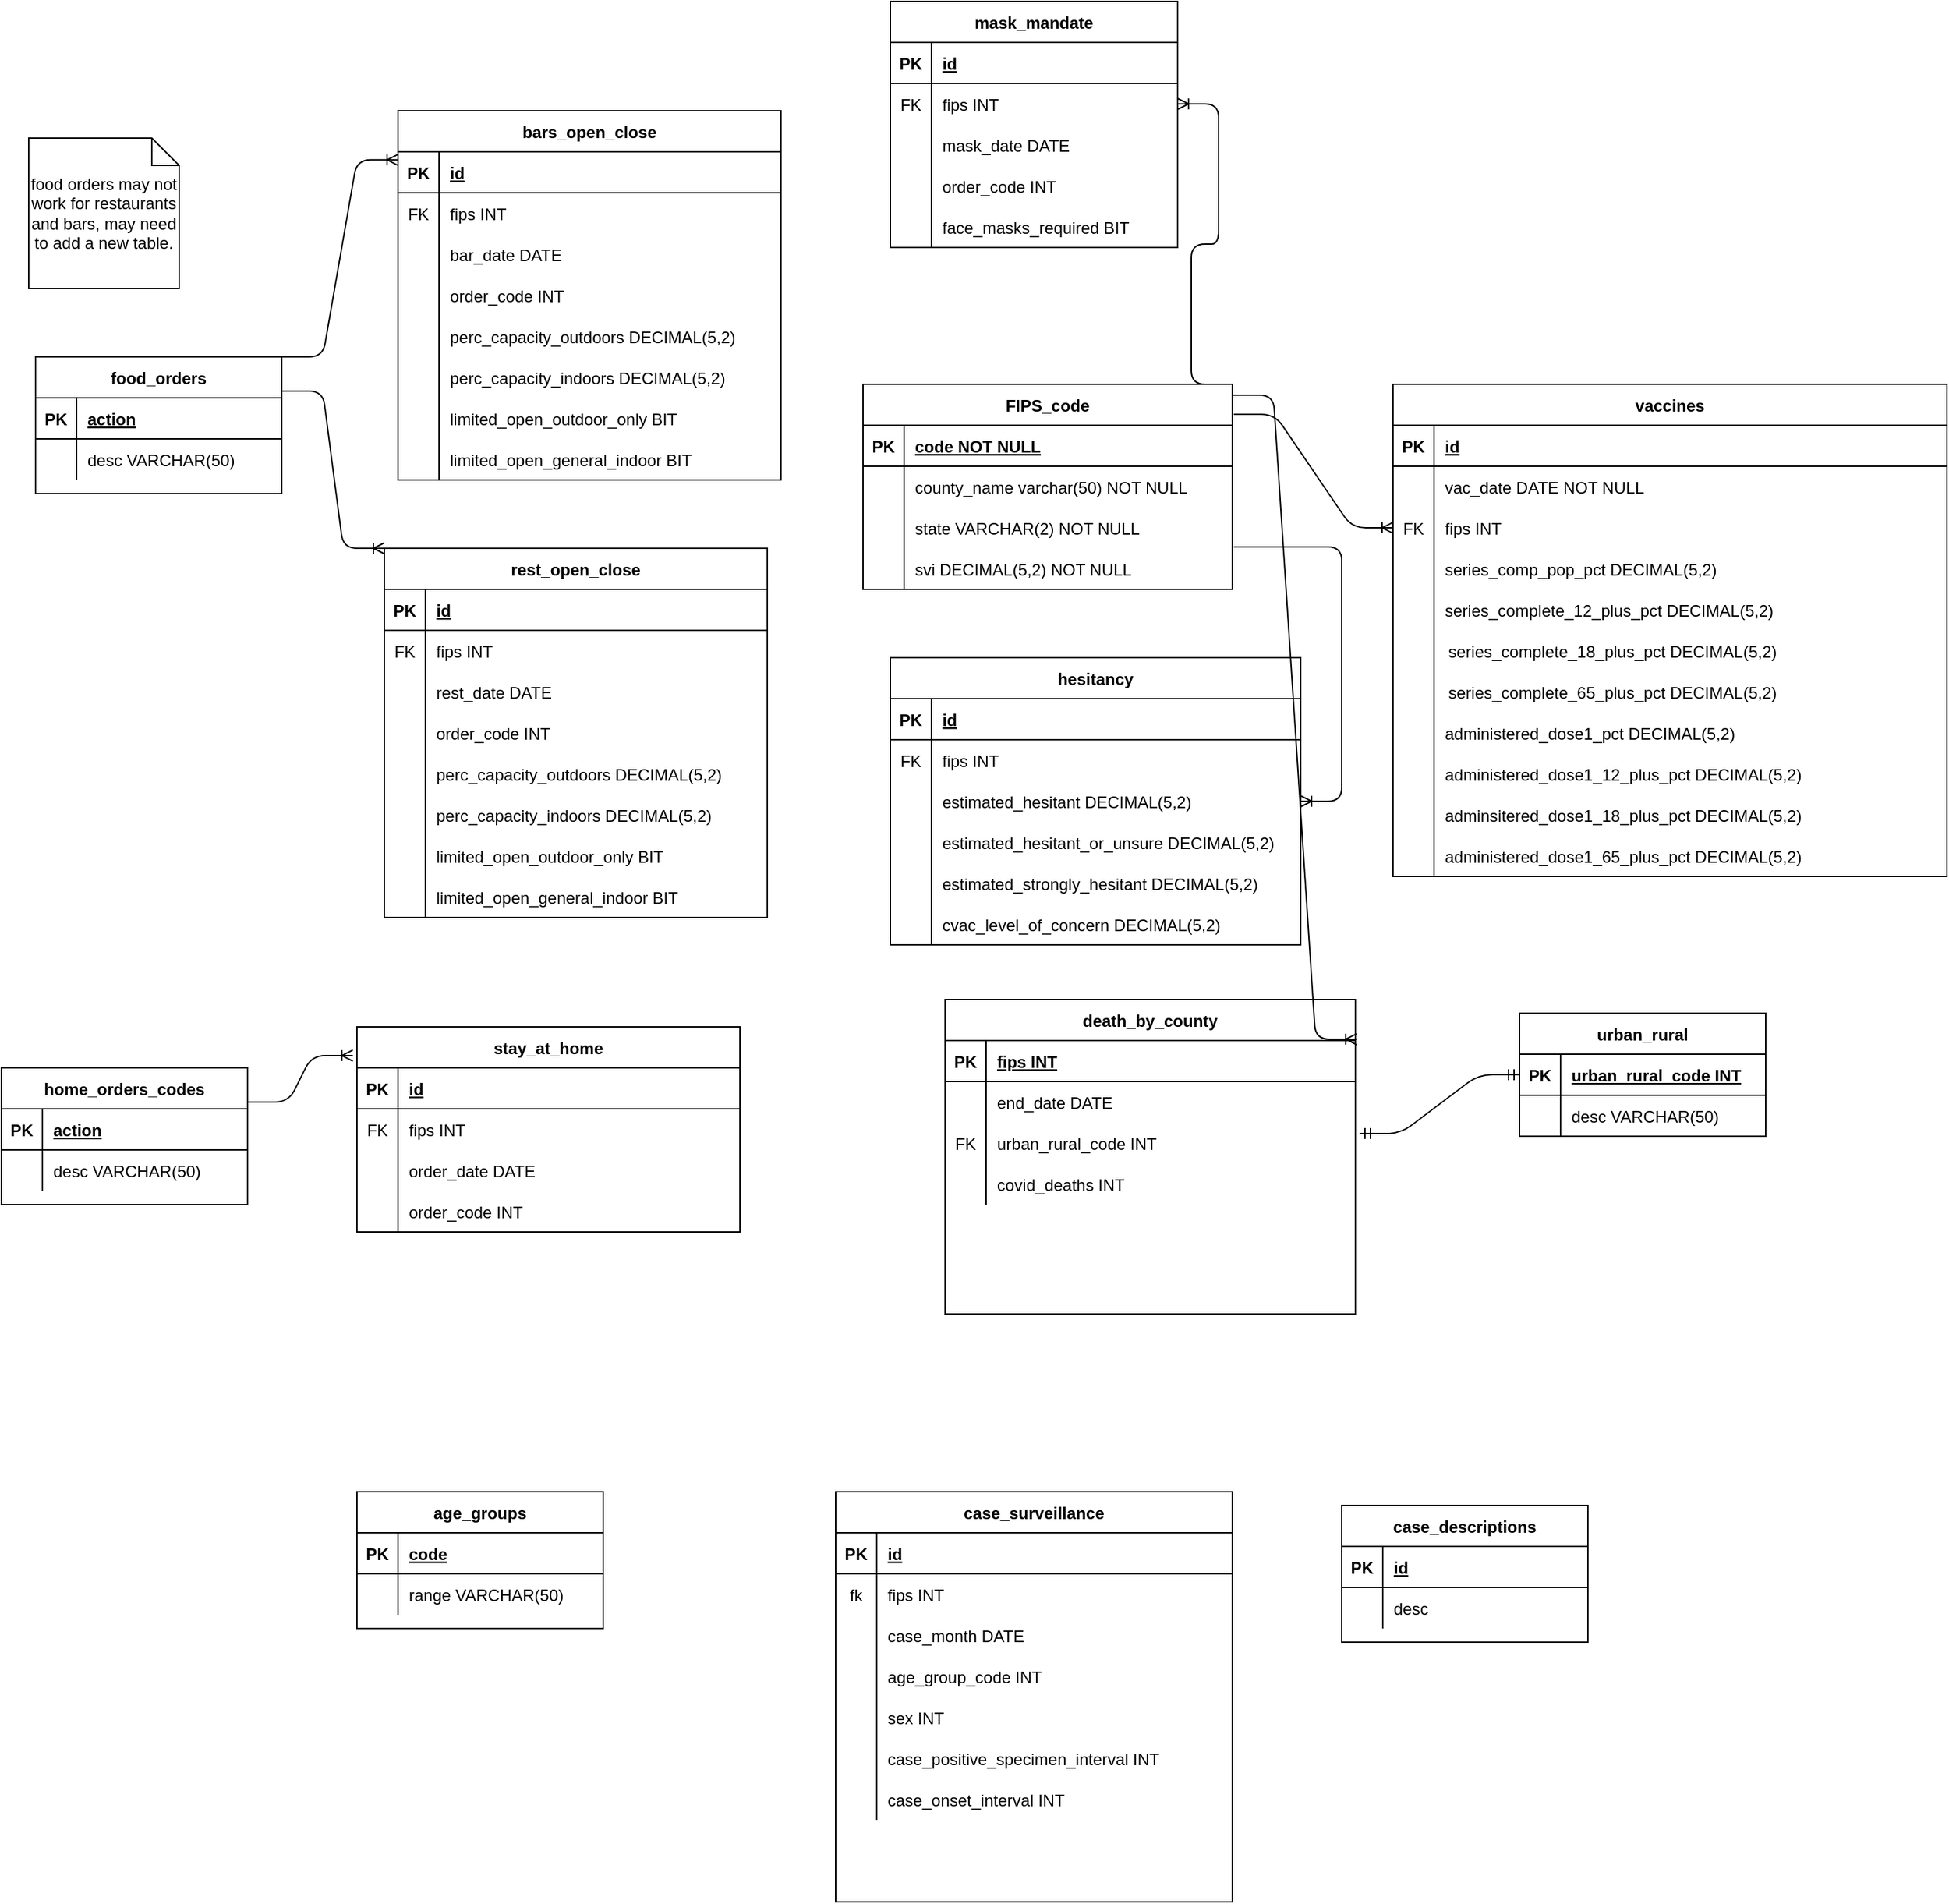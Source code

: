 <mxfile version="15.2.2" type="device"><diagram id="R2lEEEUBdFMjLlhIrx00" name="Page-1"><mxGraphModel dx="2272" dy="1894" grid="1" gridSize="10" guides="1" tooltips="1" connect="1" arrows="1" fold="1" page="1" pageScale="1" pageWidth="850" pageHeight="1100" math="0" shadow="0" extFonts="Permanent Marker^https://fonts.googleapis.com/css?family=Permanent+Marker"><root><mxCell id="0"/><mxCell id="1" parent="0"/><mxCell id="C-vyLk0tnHw3VtMMgP7b-23" value="FIPS_code" style="shape=table;startSize=30;container=1;collapsible=1;childLayout=tableLayout;fixedRows=1;rowLines=0;fontStyle=1;align=center;resizeLast=1;" parent="1" vertex="1"><mxGeometry y="120" width="270" height="150" as="geometry"/></mxCell><mxCell id="C-vyLk0tnHw3VtMMgP7b-24" value="" style="shape=partialRectangle;collapsible=0;dropTarget=0;pointerEvents=0;fillColor=none;points=[[0,0.5],[1,0.5]];portConstraint=eastwest;top=0;left=0;right=0;bottom=1;" parent="C-vyLk0tnHw3VtMMgP7b-23" vertex="1"><mxGeometry y="30" width="270" height="30" as="geometry"/></mxCell><mxCell id="C-vyLk0tnHw3VtMMgP7b-25" value="PK" style="shape=partialRectangle;overflow=hidden;connectable=0;fillColor=none;top=0;left=0;bottom=0;right=0;fontStyle=1;" parent="C-vyLk0tnHw3VtMMgP7b-24" vertex="1"><mxGeometry width="30" height="30" as="geometry"/></mxCell><mxCell id="C-vyLk0tnHw3VtMMgP7b-26" value="code NOT NULL" style="shape=partialRectangle;overflow=hidden;connectable=0;fillColor=none;top=0;left=0;bottom=0;right=0;align=left;spacingLeft=6;fontStyle=5;" parent="C-vyLk0tnHw3VtMMgP7b-24" vertex="1"><mxGeometry x="30" width="240" height="30" as="geometry"/></mxCell><mxCell id="C-vyLk0tnHw3VtMMgP7b-27" value="" style="shape=partialRectangle;collapsible=0;dropTarget=0;pointerEvents=0;fillColor=none;points=[[0,0.5],[1,0.5]];portConstraint=eastwest;top=0;left=0;right=0;bottom=0;" parent="C-vyLk0tnHw3VtMMgP7b-23" vertex="1"><mxGeometry y="60" width="270" height="30" as="geometry"/></mxCell><mxCell id="C-vyLk0tnHw3VtMMgP7b-28" value="" style="shape=partialRectangle;overflow=hidden;connectable=0;fillColor=none;top=0;left=0;bottom=0;right=0;" parent="C-vyLk0tnHw3VtMMgP7b-27" vertex="1"><mxGeometry width="30" height="30" as="geometry"/></mxCell><mxCell id="C-vyLk0tnHw3VtMMgP7b-29" value="county_name varchar(50) NOT NULL" style="shape=partialRectangle;overflow=hidden;connectable=0;fillColor=none;top=0;left=0;bottom=0;right=0;align=left;spacingLeft=6;" parent="C-vyLk0tnHw3VtMMgP7b-27" vertex="1"><mxGeometry x="30" width="240" height="30" as="geometry"/></mxCell><mxCell id="Ie0GtNsVpVQF_uel3fzW-43" value="" style="shape=partialRectangle;collapsible=0;dropTarget=0;pointerEvents=0;fillColor=none;top=0;left=0;bottom=0;right=0;points=[[0,0.5],[1,0.5]];portConstraint=eastwest;" parent="C-vyLk0tnHw3VtMMgP7b-23" vertex="1"><mxGeometry y="90" width="270" height="30" as="geometry"/></mxCell><mxCell id="Ie0GtNsVpVQF_uel3fzW-44" value="" style="shape=partialRectangle;connectable=0;fillColor=none;top=0;left=0;bottom=0;right=0;editable=1;overflow=hidden;" parent="Ie0GtNsVpVQF_uel3fzW-43" vertex="1"><mxGeometry width="30" height="30" as="geometry"/></mxCell><mxCell id="Ie0GtNsVpVQF_uel3fzW-45" value="state VARCHAR(2) NOT NULL" style="shape=partialRectangle;connectable=0;fillColor=none;top=0;left=0;bottom=0;right=0;align=left;spacingLeft=6;overflow=hidden;" parent="Ie0GtNsVpVQF_uel3fzW-43" vertex="1"><mxGeometry x="30" width="240" height="30" as="geometry"/></mxCell><mxCell id="Ie0GtNsVpVQF_uel3fzW-47" value="" style="shape=partialRectangle;collapsible=0;dropTarget=0;pointerEvents=0;fillColor=none;top=0;left=0;bottom=0;right=0;points=[[0,0.5],[1,0.5]];portConstraint=eastwest;" parent="C-vyLk0tnHw3VtMMgP7b-23" vertex="1"><mxGeometry y="120" width="270" height="30" as="geometry"/></mxCell><mxCell id="Ie0GtNsVpVQF_uel3fzW-48" value="" style="shape=partialRectangle;connectable=0;fillColor=none;top=0;left=0;bottom=0;right=0;editable=1;overflow=hidden;" parent="Ie0GtNsVpVQF_uel3fzW-47" vertex="1"><mxGeometry width="30" height="30" as="geometry"/></mxCell><mxCell id="Ie0GtNsVpVQF_uel3fzW-49" value="svi DECIMAL(5,2) NOT NULL" style="shape=partialRectangle;connectable=0;fillColor=none;top=0;left=0;bottom=0;right=0;align=left;spacingLeft=6;overflow=hidden;" parent="Ie0GtNsVpVQF_uel3fzW-47" vertex="1"><mxGeometry x="30" width="240" height="30" as="geometry"/></mxCell><mxCell id="tw98PEgPG2cJisaZwHoi-10" value="vaccines" style="shape=table;startSize=30;container=1;collapsible=1;childLayout=tableLayout;fixedRows=1;rowLines=0;fontStyle=1;align=center;resizeLast=1;" parent="1" vertex="1"><mxGeometry x="387.5" y="120" width="405" height="360" as="geometry"/></mxCell><mxCell id="tw98PEgPG2cJisaZwHoi-11" value="" style="shape=partialRectangle;collapsible=0;dropTarget=0;pointerEvents=0;fillColor=none;top=0;left=0;bottom=1;right=0;points=[[0,0.5],[1,0.5]];portConstraint=eastwest;" parent="tw98PEgPG2cJisaZwHoi-10" vertex="1"><mxGeometry y="30" width="405" height="30" as="geometry"/></mxCell><mxCell id="tw98PEgPG2cJisaZwHoi-12" value="PK" style="shape=partialRectangle;connectable=0;fillColor=none;top=0;left=0;bottom=0;right=0;fontStyle=1;overflow=hidden;" parent="tw98PEgPG2cJisaZwHoi-11" vertex="1"><mxGeometry width="30" height="30" as="geometry"/></mxCell><mxCell id="tw98PEgPG2cJisaZwHoi-13" value="id" style="shape=partialRectangle;connectable=0;fillColor=none;top=0;left=0;bottom=0;right=0;align=left;spacingLeft=6;fontStyle=5;overflow=hidden;" parent="tw98PEgPG2cJisaZwHoi-11" vertex="1"><mxGeometry x="30" width="375" height="30" as="geometry"/></mxCell><mxCell id="tw98PEgPG2cJisaZwHoi-14" value="" style="shape=partialRectangle;collapsible=0;dropTarget=0;pointerEvents=0;fillColor=none;top=0;left=0;bottom=0;right=0;points=[[0,0.5],[1,0.5]];portConstraint=eastwest;" parent="tw98PEgPG2cJisaZwHoi-10" vertex="1"><mxGeometry y="60" width="405" height="30" as="geometry"/></mxCell><mxCell id="tw98PEgPG2cJisaZwHoi-15" value="" style="shape=partialRectangle;connectable=0;fillColor=none;top=0;left=0;bottom=0;right=0;editable=1;overflow=hidden;" parent="tw98PEgPG2cJisaZwHoi-14" vertex="1"><mxGeometry width="30" height="30" as="geometry"/></mxCell><mxCell id="tw98PEgPG2cJisaZwHoi-16" value="vac_date DATE NOT NULL" style="shape=partialRectangle;connectable=0;fillColor=none;top=0;left=0;bottom=0;right=0;align=left;spacingLeft=6;overflow=hidden;" parent="tw98PEgPG2cJisaZwHoi-14" vertex="1"><mxGeometry x="30" width="375" height="30" as="geometry"/></mxCell><mxCell id="tw98PEgPG2cJisaZwHoi-28" value="" style="shape=partialRectangle;collapsible=0;dropTarget=0;pointerEvents=0;fillColor=none;top=0;left=0;bottom=0;right=0;points=[[0,0.5],[1,0.5]];portConstraint=eastwest;" parent="tw98PEgPG2cJisaZwHoi-10" vertex="1"><mxGeometry y="90" width="405" height="30" as="geometry"/></mxCell><mxCell id="tw98PEgPG2cJisaZwHoi-29" value="FK" style="shape=partialRectangle;connectable=0;fillColor=none;top=0;left=0;bottom=0;right=0;fontStyle=0;overflow=hidden;" parent="tw98PEgPG2cJisaZwHoi-28" vertex="1"><mxGeometry width="30" height="30" as="geometry"/></mxCell><mxCell id="tw98PEgPG2cJisaZwHoi-30" value="fips INT" style="shape=partialRectangle;connectable=0;fillColor=none;top=0;left=0;bottom=0;right=0;align=left;spacingLeft=6;fontStyle=0;overflow=hidden;" parent="tw98PEgPG2cJisaZwHoi-28" vertex="1"><mxGeometry x="30" width="375" height="30" as="geometry"/></mxCell><mxCell id="tw98PEgPG2cJisaZwHoi-20" value="" style="shape=partialRectangle;collapsible=0;dropTarget=0;pointerEvents=0;fillColor=none;top=0;left=0;bottom=0;right=0;points=[[0,0.5],[1,0.5]];portConstraint=eastwest;" parent="tw98PEgPG2cJisaZwHoi-10" vertex="1"><mxGeometry y="120" width="405" height="30" as="geometry"/></mxCell><mxCell id="tw98PEgPG2cJisaZwHoi-21" value="" style="shape=partialRectangle;connectable=0;fillColor=none;top=0;left=0;bottom=0;right=0;editable=1;overflow=hidden;" parent="tw98PEgPG2cJisaZwHoi-20" vertex="1"><mxGeometry width="30" height="30" as="geometry"/></mxCell><mxCell id="tw98PEgPG2cJisaZwHoi-22" value="series_comp_pop_pct DECIMAL(5,2)" style="shape=partialRectangle;connectable=0;fillColor=none;top=0;left=0;bottom=0;right=0;align=left;spacingLeft=6;overflow=hidden;" parent="tw98PEgPG2cJisaZwHoi-20" vertex="1"><mxGeometry x="30" width="375" height="30" as="geometry"/></mxCell><mxCell id="Ie0GtNsVpVQF_uel3fzW-2" value="" style="shape=partialRectangle;collapsible=0;dropTarget=0;pointerEvents=0;fillColor=none;top=0;left=0;bottom=0;right=0;points=[[0,0.5],[1,0.5]];portConstraint=eastwest;" parent="tw98PEgPG2cJisaZwHoi-10" vertex="1"><mxGeometry y="150" width="405" height="30" as="geometry"/></mxCell><mxCell id="Ie0GtNsVpVQF_uel3fzW-3" value="" style="shape=partialRectangle;connectable=0;fillColor=none;top=0;left=0;bottom=0;right=0;editable=1;overflow=hidden;" parent="Ie0GtNsVpVQF_uel3fzW-2" vertex="1"><mxGeometry width="30" height="30" as="geometry"/></mxCell><mxCell id="Ie0GtNsVpVQF_uel3fzW-4" value="series_complete_12_plus_pct DECIMAL(5,2)" style="shape=partialRectangle;connectable=0;fillColor=none;top=0;left=0;bottom=0;right=0;align=left;spacingLeft=6;overflow=hidden;" parent="Ie0GtNsVpVQF_uel3fzW-2" vertex="1"><mxGeometry x="30" width="375" height="30" as="geometry"/></mxCell><mxCell id="tw98PEgPG2cJisaZwHoi-24" value="" style="shape=partialRectangle;collapsible=0;dropTarget=0;pointerEvents=0;fillColor=none;top=0;left=0;bottom=0;right=0;points=[[0,0.5],[1,0.5]];portConstraint=eastwest;" parent="tw98PEgPG2cJisaZwHoi-10" vertex="1"><mxGeometry y="180" width="405" height="60" as="geometry"/></mxCell><mxCell id="tw98PEgPG2cJisaZwHoi-25" value="" style="shape=partialRectangle;connectable=0;fillColor=none;top=0;left=0;bottom=0;right=0;editable=1;overflow=hidden;" parent="tw98PEgPG2cJisaZwHoi-24" vertex="1"><mxGeometry width="30" height="60" as="geometry"/></mxCell><mxCell id="tw98PEgPG2cJisaZwHoi-26" value="" style="shape=partialRectangle;connectable=0;fillColor=none;top=0;left=0;bottom=0;right=0;align=left;spacingLeft=6;overflow=hidden;" parent="tw98PEgPG2cJisaZwHoi-24" vertex="1"><mxGeometry x="30" width="375" height="60" as="geometry"/></mxCell><mxCell id="Ie0GtNsVpVQF_uel3fzW-31" value="" style="shape=partialRectangle;collapsible=0;dropTarget=0;pointerEvents=0;fillColor=none;top=0;left=0;bottom=0;right=0;points=[[0,0.5],[1,0.5]];portConstraint=eastwest;" parent="tw98PEgPG2cJisaZwHoi-10" vertex="1"><mxGeometry y="240" width="405" height="30" as="geometry"/></mxCell><mxCell id="Ie0GtNsVpVQF_uel3fzW-32" value="" style="shape=partialRectangle;connectable=0;fillColor=none;top=0;left=0;bottom=0;right=0;editable=1;overflow=hidden;" parent="Ie0GtNsVpVQF_uel3fzW-31" vertex="1"><mxGeometry width="30" height="30" as="geometry"/></mxCell><mxCell id="Ie0GtNsVpVQF_uel3fzW-33" value="administered_dose1_pct DECIMAL(5,2)" style="shape=partialRectangle;connectable=0;fillColor=none;top=0;left=0;bottom=0;right=0;align=left;spacingLeft=6;overflow=hidden;" parent="Ie0GtNsVpVQF_uel3fzW-31" vertex="1"><mxGeometry x="30" width="375" height="30" as="geometry"/></mxCell><mxCell id="Ie0GtNsVpVQF_uel3fzW-22" value="" style="shape=partialRectangle;collapsible=0;dropTarget=0;pointerEvents=0;fillColor=none;top=0;left=0;bottom=0;right=0;points=[[0,0.5],[1,0.5]];portConstraint=eastwest;" parent="tw98PEgPG2cJisaZwHoi-10" vertex="1"><mxGeometry y="270" width="405" height="30" as="geometry"/></mxCell><mxCell id="Ie0GtNsVpVQF_uel3fzW-23" value="" style="shape=partialRectangle;connectable=0;fillColor=none;top=0;left=0;bottom=0;right=0;editable=1;overflow=hidden;" parent="Ie0GtNsVpVQF_uel3fzW-22" vertex="1"><mxGeometry width="30" height="30" as="geometry"/></mxCell><mxCell id="Ie0GtNsVpVQF_uel3fzW-24" value="administered_dose1_12_plus_pct DECIMAL(5,2)" style="shape=partialRectangle;connectable=0;fillColor=none;top=0;left=0;bottom=0;right=0;align=left;spacingLeft=6;overflow=hidden;" parent="Ie0GtNsVpVQF_uel3fzW-22" vertex="1"><mxGeometry x="30" width="375" height="30" as="geometry"/></mxCell><mxCell id="Ie0GtNsVpVQF_uel3fzW-35" value="" style="shape=partialRectangle;collapsible=0;dropTarget=0;pointerEvents=0;fillColor=none;top=0;left=0;bottom=0;right=0;points=[[0,0.5],[1,0.5]];portConstraint=eastwest;" parent="tw98PEgPG2cJisaZwHoi-10" vertex="1"><mxGeometry y="300" width="405" height="30" as="geometry"/></mxCell><mxCell id="Ie0GtNsVpVQF_uel3fzW-36" value="" style="shape=partialRectangle;connectable=0;fillColor=none;top=0;left=0;bottom=0;right=0;editable=1;overflow=hidden;" parent="Ie0GtNsVpVQF_uel3fzW-35" vertex="1"><mxGeometry width="30" height="30" as="geometry"/></mxCell><mxCell id="Ie0GtNsVpVQF_uel3fzW-37" value="adminsitered_dose1_18_plus_pct DECIMAL(5,2)" style="shape=partialRectangle;connectable=0;fillColor=none;top=0;left=0;bottom=0;right=0;align=left;spacingLeft=6;overflow=hidden;" parent="Ie0GtNsVpVQF_uel3fzW-35" vertex="1"><mxGeometry x="30" width="375" height="30" as="geometry"/></mxCell><mxCell id="Ie0GtNsVpVQF_uel3fzW-39" value="" style="shape=partialRectangle;collapsible=0;dropTarget=0;pointerEvents=0;fillColor=none;top=0;left=0;bottom=0;right=0;points=[[0,0.5],[1,0.5]];portConstraint=eastwest;" parent="tw98PEgPG2cJisaZwHoi-10" vertex="1"><mxGeometry y="330" width="405" height="30" as="geometry"/></mxCell><mxCell id="Ie0GtNsVpVQF_uel3fzW-40" value="" style="shape=partialRectangle;connectable=0;fillColor=none;top=0;left=0;bottom=0;right=0;editable=1;overflow=hidden;" parent="Ie0GtNsVpVQF_uel3fzW-39" vertex="1"><mxGeometry width="30" height="30" as="geometry"/></mxCell><mxCell id="Ie0GtNsVpVQF_uel3fzW-41" value="administered_dose1_65_plus_pct DECIMAL(5,2)" style="shape=partialRectangle;connectable=0;fillColor=none;top=0;left=0;bottom=0;right=0;align=left;spacingLeft=6;overflow=hidden;" parent="Ie0GtNsVpVQF_uel3fzW-39" vertex="1"><mxGeometry x="30" width="375" height="30" as="geometry"/></mxCell><mxCell id="Ie0GtNsVpVQF_uel3fzW-5" value="series_complete_18_plus_pct DECIMAL(5,2)" style="shape=partialRectangle;connectable=0;fillColor=none;top=0;left=0;bottom=0;right=0;align=left;spacingLeft=6;overflow=hidden;" parent="1" vertex="1"><mxGeometry x="420" y="300" width="270" height="30" as="geometry"/></mxCell><mxCell id="Ie0GtNsVpVQF_uel3fzW-7" value="series_complete_65_plus_pct DECIMAL(5,2)" style="shape=partialRectangle;connectable=0;fillColor=none;top=0;left=0;bottom=0;right=0;align=left;spacingLeft=6;overflow=hidden;" parent="1" vertex="1"><mxGeometry x="420" y="330" width="270" height="30" as="geometry"/></mxCell><mxCell id="Ie0GtNsVpVQF_uel3fzW-50" value="" style="edgeStyle=entityRelationEdgeStyle;fontSize=12;html=1;endArrow=ERoneToMany;entryX=0;entryY=0.5;entryDx=0;entryDy=0;exitX=1.004;exitY=0.147;exitDx=0;exitDy=0;exitPerimeter=0;" parent="1" target="tw98PEgPG2cJisaZwHoi-28" edge="1" source="C-vyLk0tnHw3VtMMgP7b-23"><mxGeometry width="100" height="100" relative="1" as="geometry"><mxPoint x="280" y="150" as="sourcePoint"/><mxPoint x="380" y="140" as="targetPoint"/></mxGeometry></mxCell><mxCell id="Ie0GtNsVpVQF_uel3fzW-51" value="hesitancy" style="shape=table;startSize=30;container=1;collapsible=1;childLayout=tableLayout;fixedRows=1;rowLines=0;fontStyle=1;align=center;resizeLast=1;" parent="1" vertex="1"><mxGeometry x="20" y="320" width="300" height="210" as="geometry"/></mxCell><mxCell id="Ie0GtNsVpVQF_uel3fzW-52" value="" style="shape=partialRectangle;collapsible=0;dropTarget=0;pointerEvents=0;fillColor=none;top=0;left=0;bottom=1;right=0;points=[[0,0.5],[1,0.5]];portConstraint=eastwest;" parent="Ie0GtNsVpVQF_uel3fzW-51" vertex="1"><mxGeometry y="30" width="300" height="30" as="geometry"/></mxCell><mxCell id="Ie0GtNsVpVQF_uel3fzW-53" value="PK" style="shape=partialRectangle;connectable=0;fillColor=none;top=0;left=0;bottom=0;right=0;fontStyle=1;overflow=hidden;" parent="Ie0GtNsVpVQF_uel3fzW-52" vertex="1"><mxGeometry width="30" height="30" as="geometry"/></mxCell><mxCell id="Ie0GtNsVpVQF_uel3fzW-54" value="id" style="shape=partialRectangle;connectable=0;fillColor=none;top=0;left=0;bottom=0;right=0;align=left;spacingLeft=6;fontStyle=5;overflow=hidden;" parent="Ie0GtNsVpVQF_uel3fzW-52" vertex="1"><mxGeometry x="30" width="270" height="30" as="geometry"/></mxCell><mxCell id="Ie0GtNsVpVQF_uel3fzW-55" value="" style="shape=partialRectangle;collapsible=0;dropTarget=0;pointerEvents=0;fillColor=none;top=0;left=0;bottom=0;right=0;points=[[0,0.5],[1,0.5]];portConstraint=eastwest;" parent="Ie0GtNsVpVQF_uel3fzW-51" vertex="1"><mxGeometry y="60" width="300" height="30" as="geometry"/></mxCell><mxCell id="Ie0GtNsVpVQF_uel3fzW-56" value="FK" style="shape=partialRectangle;connectable=0;fillColor=none;top=0;left=0;bottom=0;right=0;editable=1;overflow=hidden;" parent="Ie0GtNsVpVQF_uel3fzW-55" vertex="1"><mxGeometry width="30" height="30" as="geometry"/></mxCell><mxCell id="Ie0GtNsVpVQF_uel3fzW-57" value="fips INT" style="shape=partialRectangle;connectable=0;fillColor=none;top=0;left=0;bottom=0;right=0;align=left;spacingLeft=6;overflow=hidden;" parent="Ie0GtNsVpVQF_uel3fzW-55" vertex="1"><mxGeometry x="30" width="270" height="30" as="geometry"/></mxCell><mxCell id="Ie0GtNsVpVQF_uel3fzW-58" value="" style="shape=partialRectangle;collapsible=0;dropTarget=0;pointerEvents=0;fillColor=none;top=0;left=0;bottom=0;right=0;points=[[0,0.5],[1,0.5]];portConstraint=eastwest;" parent="Ie0GtNsVpVQF_uel3fzW-51" vertex="1"><mxGeometry y="90" width="300" height="30" as="geometry"/></mxCell><mxCell id="Ie0GtNsVpVQF_uel3fzW-59" value="" style="shape=partialRectangle;connectable=0;fillColor=none;top=0;left=0;bottom=0;right=0;editable=1;overflow=hidden;" parent="Ie0GtNsVpVQF_uel3fzW-58" vertex="1"><mxGeometry width="30" height="30" as="geometry"/></mxCell><mxCell id="Ie0GtNsVpVQF_uel3fzW-60" value="estimated_hesitant DECIMAL(5,2)" style="shape=partialRectangle;connectable=0;fillColor=none;top=0;left=0;bottom=0;right=0;align=left;spacingLeft=6;overflow=hidden;" parent="Ie0GtNsVpVQF_uel3fzW-58" vertex="1"><mxGeometry x="30" width="270" height="30" as="geometry"/></mxCell><mxCell id="Ie0GtNsVpVQF_uel3fzW-61" value="" style="shape=partialRectangle;collapsible=0;dropTarget=0;pointerEvents=0;fillColor=none;top=0;left=0;bottom=0;right=0;points=[[0,0.5],[1,0.5]];portConstraint=eastwest;" parent="Ie0GtNsVpVQF_uel3fzW-51" vertex="1"><mxGeometry y="120" width="300" height="30" as="geometry"/></mxCell><mxCell id="Ie0GtNsVpVQF_uel3fzW-62" value="" style="shape=partialRectangle;connectable=0;fillColor=none;top=0;left=0;bottom=0;right=0;editable=1;overflow=hidden;" parent="Ie0GtNsVpVQF_uel3fzW-61" vertex="1"><mxGeometry width="30" height="30" as="geometry"/></mxCell><mxCell id="Ie0GtNsVpVQF_uel3fzW-63" value="estimated_hesitant_or_unsure DECIMAL(5,2)" style="shape=partialRectangle;connectable=0;fillColor=none;top=0;left=0;bottom=0;right=0;align=left;spacingLeft=6;overflow=hidden;" parent="Ie0GtNsVpVQF_uel3fzW-61" vertex="1"><mxGeometry x="30" width="270" height="30" as="geometry"/></mxCell><mxCell id="Ie0GtNsVpVQF_uel3fzW-65" value="" style="shape=partialRectangle;collapsible=0;dropTarget=0;pointerEvents=0;fillColor=none;top=0;left=0;bottom=0;right=0;points=[[0,0.5],[1,0.5]];portConstraint=eastwest;" parent="Ie0GtNsVpVQF_uel3fzW-51" vertex="1"><mxGeometry y="150" width="300" height="30" as="geometry"/></mxCell><mxCell id="Ie0GtNsVpVQF_uel3fzW-66" value="" style="shape=partialRectangle;connectable=0;fillColor=none;top=0;left=0;bottom=0;right=0;editable=1;overflow=hidden;" parent="Ie0GtNsVpVQF_uel3fzW-65" vertex="1"><mxGeometry width="30" height="30" as="geometry"/></mxCell><mxCell id="Ie0GtNsVpVQF_uel3fzW-67" value="estimated_strongly_hesitant DECIMAL(5,2)" style="shape=partialRectangle;connectable=0;fillColor=none;top=0;left=0;bottom=0;right=0;align=left;spacingLeft=6;overflow=hidden;" parent="Ie0GtNsVpVQF_uel3fzW-65" vertex="1"><mxGeometry x="30" width="270" height="30" as="geometry"/></mxCell><mxCell id="Ie0GtNsVpVQF_uel3fzW-69" value="" style="shape=partialRectangle;collapsible=0;dropTarget=0;pointerEvents=0;fillColor=none;top=0;left=0;bottom=0;right=0;points=[[0,0.5],[1,0.5]];portConstraint=eastwest;" parent="Ie0GtNsVpVQF_uel3fzW-51" vertex="1"><mxGeometry y="180" width="300" height="30" as="geometry"/></mxCell><mxCell id="Ie0GtNsVpVQF_uel3fzW-70" value="" style="shape=partialRectangle;connectable=0;fillColor=none;top=0;left=0;bottom=0;right=0;editable=1;overflow=hidden;" parent="Ie0GtNsVpVQF_uel3fzW-69" vertex="1"><mxGeometry width="30" height="30" as="geometry"/></mxCell><mxCell id="Ie0GtNsVpVQF_uel3fzW-71" value="cvac_level_of_concern DECIMAL(5,2)" style="shape=partialRectangle;connectable=0;fillColor=none;top=0;left=0;bottom=0;right=0;align=left;spacingLeft=6;overflow=hidden;" parent="Ie0GtNsVpVQF_uel3fzW-69" vertex="1"><mxGeometry x="30" width="270" height="30" as="geometry"/></mxCell><mxCell id="Ie0GtNsVpVQF_uel3fzW-72" value="" style="edgeStyle=entityRelationEdgeStyle;fontSize=12;html=1;endArrow=ERoneToMany;exitX=1.004;exitY=0.967;exitDx=0;exitDy=0;exitPerimeter=0;" parent="1" source="Ie0GtNsVpVQF_uel3fzW-43" target="Ie0GtNsVpVQF_uel3fzW-51" edge="1"><mxGeometry width="100" height="100" relative="1" as="geometry"><mxPoint x="570" y="460" as="sourcePoint"/><mxPoint x="370" y="300" as="targetPoint"/></mxGeometry></mxCell><mxCell id="Ie0GtNsVpVQF_uel3fzW-73" value="death_by_county" style="shape=table;startSize=30;container=1;collapsible=1;childLayout=tableLayout;fixedRows=1;rowLines=0;fontStyle=1;align=center;resizeLast=1;" parent="1" vertex="1"><mxGeometry x="60" y="570" width="300" height="230" as="geometry"/></mxCell><mxCell id="Ie0GtNsVpVQF_uel3fzW-74" value="" style="shape=partialRectangle;collapsible=0;dropTarget=0;pointerEvents=0;fillColor=none;top=0;left=0;bottom=1;right=0;points=[[0,0.5],[1,0.5]];portConstraint=eastwest;" parent="Ie0GtNsVpVQF_uel3fzW-73" vertex="1"><mxGeometry y="30" width="300" height="30" as="geometry"/></mxCell><mxCell id="Ie0GtNsVpVQF_uel3fzW-75" value="PK" style="shape=partialRectangle;connectable=0;fillColor=none;top=0;left=0;bottom=0;right=0;fontStyle=1;overflow=hidden;" parent="Ie0GtNsVpVQF_uel3fzW-74" vertex="1"><mxGeometry width="30" height="30" as="geometry"/></mxCell><mxCell id="Ie0GtNsVpVQF_uel3fzW-76" value="fips INT" style="shape=partialRectangle;connectable=0;fillColor=none;top=0;left=0;bottom=0;right=0;align=left;spacingLeft=6;fontStyle=5;overflow=hidden;" parent="Ie0GtNsVpVQF_uel3fzW-74" vertex="1"><mxGeometry x="30" width="270" height="30" as="geometry"/></mxCell><mxCell id="Ie0GtNsVpVQF_uel3fzW-77" value="" style="shape=partialRectangle;collapsible=0;dropTarget=0;pointerEvents=0;fillColor=none;top=0;left=0;bottom=0;right=0;points=[[0,0.5],[1,0.5]];portConstraint=eastwest;" parent="Ie0GtNsVpVQF_uel3fzW-73" vertex="1"><mxGeometry y="60" width="300" height="30" as="geometry"/></mxCell><mxCell id="Ie0GtNsVpVQF_uel3fzW-78" value="" style="shape=partialRectangle;connectable=0;fillColor=none;top=0;left=0;bottom=0;right=0;editable=1;overflow=hidden;" parent="Ie0GtNsVpVQF_uel3fzW-77" vertex="1"><mxGeometry width="30" height="30" as="geometry"/></mxCell><mxCell id="Ie0GtNsVpVQF_uel3fzW-79" value="end_date DATE" style="shape=partialRectangle;connectable=0;fillColor=none;top=0;left=0;bottom=0;right=0;align=left;spacingLeft=6;overflow=hidden;" parent="Ie0GtNsVpVQF_uel3fzW-77" vertex="1"><mxGeometry x="30" width="270" height="30" as="geometry"/></mxCell><mxCell id="Ie0GtNsVpVQF_uel3fzW-80" value="" style="shape=partialRectangle;collapsible=0;dropTarget=0;pointerEvents=0;fillColor=none;top=0;left=0;bottom=0;right=0;points=[[0,0.5],[1,0.5]];portConstraint=eastwest;" parent="Ie0GtNsVpVQF_uel3fzW-73" vertex="1"><mxGeometry y="90" width="300" height="30" as="geometry"/></mxCell><mxCell id="Ie0GtNsVpVQF_uel3fzW-81" value="FK" style="shape=partialRectangle;connectable=0;fillColor=none;top=0;left=0;bottom=0;right=0;editable=1;overflow=hidden;" parent="Ie0GtNsVpVQF_uel3fzW-80" vertex="1"><mxGeometry width="30" height="30" as="geometry"/></mxCell><mxCell id="Ie0GtNsVpVQF_uel3fzW-82" value="urban_rural_code INT" style="shape=partialRectangle;connectable=0;fillColor=none;top=0;left=0;bottom=0;right=0;align=left;spacingLeft=6;overflow=hidden;" parent="Ie0GtNsVpVQF_uel3fzW-80" vertex="1"><mxGeometry x="30" width="270" height="30" as="geometry"/></mxCell><mxCell id="Ie0GtNsVpVQF_uel3fzW-83" value="" style="shape=partialRectangle;collapsible=0;dropTarget=0;pointerEvents=0;fillColor=none;top=0;left=0;bottom=0;right=0;points=[[0,0.5],[1,0.5]];portConstraint=eastwest;" parent="Ie0GtNsVpVQF_uel3fzW-73" vertex="1"><mxGeometry y="120" width="300" height="30" as="geometry"/></mxCell><mxCell id="Ie0GtNsVpVQF_uel3fzW-84" value="" style="shape=partialRectangle;connectable=0;fillColor=none;top=0;left=0;bottom=0;right=0;editable=1;overflow=hidden;" parent="Ie0GtNsVpVQF_uel3fzW-83" vertex="1"><mxGeometry width="30" height="30" as="geometry"/></mxCell><mxCell id="Ie0GtNsVpVQF_uel3fzW-85" value="covid_deaths INT" style="shape=partialRectangle;connectable=0;fillColor=none;top=0;left=0;bottom=0;right=0;align=left;spacingLeft=6;overflow=hidden;" parent="Ie0GtNsVpVQF_uel3fzW-83" vertex="1"><mxGeometry x="30" width="270" height="30" as="geometry"/></mxCell><mxCell id="Ie0GtNsVpVQF_uel3fzW-86" value="urban_rural" style="shape=table;startSize=30;container=1;collapsible=1;childLayout=tableLayout;fixedRows=1;rowLines=0;fontStyle=1;align=center;resizeLast=1;" parent="1" vertex="1"><mxGeometry x="480" y="580" width="180" height="90" as="geometry"/></mxCell><mxCell id="Ie0GtNsVpVQF_uel3fzW-87" value="" style="shape=partialRectangle;collapsible=0;dropTarget=0;pointerEvents=0;fillColor=none;top=0;left=0;bottom=1;right=0;points=[[0,0.5],[1,0.5]];portConstraint=eastwest;" parent="Ie0GtNsVpVQF_uel3fzW-86" vertex="1"><mxGeometry y="30" width="180" height="30" as="geometry"/></mxCell><mxCell id="Ie0GtNsVpVQF_uel3fzW-88" value="PK" style="shape=partialRectangle;connectable=0;fillColor=none;top=0;left=0;bottom=0;right=0;fontStyle=1;overflow=hidden;" parent="Ie0GtNsVpVQF_uel3fzW-87" vertex="1"><mxGeometry width="30" height="30" as="geometry"/></mxCell><mxCell id="Ie0GtNsVpVQF_uel3fzW-89" value="urban_rural_code INT" style="shape=partialRectangle;connectable=0;fillColor=none;top=0;left=0;bottom=0;right=0;align=left;spacingLeft=6;fontStyle=5;overflow=hidden;" parent="Ie0GtNsVpVQF_uel3fzW-87" vertex="1"><mxGeometry x="30" width="150" height="30" as="geometry"/></mxCell><mxCell id="Ie0GtNsVpVQF_uel3fzW-90" value="" style="shape=partialRectangle;collapsible=0;dropTarget=0;pointerEvents=0;fillColor=none;top=0;left=0;bottom=0;right=0;points=[[0,0.5],[1,0.5]];portConstraint=eastwest;" parent="Ie0GtNsVpVQF_uel3fzW-86" vertex="1"><mxGeometry y="60" width="180" height="30" as="geometry"/></mxCell><mxCell id="Ie0GtNsVpVQF_uel3fzW-91" value="" style="shape=partialRectangle;connectable=0;fillColor=none;top=0;left=0;bottom=0;right=0;editable=1;overflow=hidden;" parent="Ie0GtNsVpVQF_uel3fzW-90" vertex="1"><mxGeometry width="30" height="30" as="geometry"/></mxCell><mxCell id="Ie0GtNsVpVQF_uel3fzW-92" value="desc VARCHAR(50)" style="shape=partialRectangle;connectable=0;fillColor=none;top=0;left=0;bottom=0;right=0;align=left;spacingLeft=6;overflow=hidden;" parent="Ie0GtNsVpVQF_uel3fzW-90" vertex="1"><mxGeometry x="30" width="150" height="30" as="geometry"/></mxCell><mxCell id="Ie0GtNsVpVQF_uel3fzW-99" value="" style="edgeStyle=entityRelationEdgeStyle;fontSize=12;html=1;endArrow=ERmandOne;startArrow=ERmandOne;exitX=1.01;exitY=0.267;exitDx=0;exitDy=0;exitPerimeter=0;" parent="1" source="Ie0GtNsVpVQF_uel3fzW-80" target="Ie0GtNsVpVQF_uel3fzW-87" edge="1"><mxGeometry width="100" height="100" relative="1" as="geometry"><mxPoint x="570" y="660" as="sourcePoint"/><mxPoint x="670" y="560" as="targetPoint"/></mxGeometry></mxCell><mxCell id="Ie0GtNsVpVQF_uel3fzW-100" value="" style="edgeStyle=entityRelationEdgeStyle;fontSize=12;html=1;endArrow=ERoneToMany;exitX=1;exitY=0.053;exitDx=0;exitDy=0;exitPerimeter=0;entryX=1.003;entryY=-0.033;entryDx=0;entryDy=0;entryPerimeter=0;" parent="1" source="C-vyLk0tnHw3VtMMgP7b-23" target="Ie0GtNsVpVQF_uel3fzW-74" edge="1"><mxGeometry width="100" height="100" relative="1" as="geometry"><mxPoint x="570" y="460" as="sourcePoint"/><mxPoint x="670" y="360" as="targetPoint"/></mxGeometry></mxCell><mxCell id="UjEUJYBA1Rxcy4KcJAvo-5" value="mask_mandate" style="shape=table;startSize=30;container=1;collapsible=1;childLayout=tableLayout;fixedRows=1;rowLines=0;fontStyle=1;align=center;resizeLast=1;" vertex="1" parent="1"><mxGeometry x="20" y="-160" width="210" height="180" as="geometry"/></mxCell><mxCell id="UjEUJYBA1Rxcy4KcJAvo-6" value="" style="shape=partialRectangle;collapsible=0;dropTarget=0;pointerEvents=0;fillColor=none;top=0;left=0;bottom=1;right=0;points=[[0,0.5],[1,0.5]];portConstraint=eastwest;" vertex="1" parent="UjEUJYBA1Rxcy4KcJAvo-5"><mxGeometry y="30" width="210" height="30" as="geometry"/></mxCell><mxCell id="UjEUJYBA1Rxcy4KcJAvo-7" value="PK" style="shape=partialRectangle;connectable=0;fillColor=none;top=0;left=0;bottom=0;right=0;fontStyle=1;overflow=hidden;" vertex="1" parent="UjEUJYBA1Rxcy4KcJAvo-6"><mxGeometry width="30" height="30" as="geometry"/></mxCell><mxCell id="UjEUJYBA1Rxcy4KcJAvo-8" value="id" style="shape=partialRectangle;connectable=0;fillColor=none;top=0;left=0;bottom=0;right=0;align=left;spacingLeft=6;fontStyle=5;overflow=hidden;" vertex="1" parent="UjEUJYBA1Rxcy4KcJAvo-6"><mxGeometry x="30" width="180" height="30" as="geometry"/></mxCell><mxCell id="UjEUJYBA1Rxcy4KcJAvo-9" value="" style="shape=partialRectangle;collapsible=0;dropTarget=0;pointerEvents=0;fillColor=none;top=0;left=0;bottom=0;right=0;points=[[0,0.5],[1,0.5]];portConstraint=eastwest;" vertex="1" parent="UjEUJYBA1Rxcy4KcJAvo-5"><mxGeometry y="60" width="210" height="30" as="geometry"/></mxCell><mxCell id="UjEUJYBA1Rxcy4KcJAvo-10" value="FK" style="shape=partialRectangle;connectable=0;fillColor=none;top=0;left=0;bottom=0;right=0;editable=1;overflow=hidden;" vertex="1" parent="UjEUJYBA1Rxcy4KcJAvo-9"><mxGeometry width="30" height="30" as="geometry"/></mxCell><mxCell id="UjEUJYBA1Rxcy4KcJAvo-11" value="fips INT" style="shape=partialRectangle;connectable=0;fillColor=none;top=0;left=0;bottom=0;right=0;align=left;spacingLeft=6;overflow=hidden;" vertex="1" parent="UjEUJYBA1Rxcy4KcJAvo-9"><mxGeometry x="30" width="180" height="30" as="geometry"/></mxCell><mxCell id="UjEUJYBA1Rxcy4KcJAvo-12" value="" style="shape=partialRectangle;collapsible=0;dropTarget=0;pointerEvents=0;fillColor=none;top=0;left=0;bottom=0;right=0;points=[[0,0.5],[1,0.5]];portConstraint=eastwest;" vertex="1" parent="UjEUJYBA1Rxcy4KcJAvo-5"><mxGeometry y="90" width="210" height="30" as="geometry"/></mxCell><mxCell id="UjEUJYBA1Rxcy4KcJAvo-13" value="" style="shape=partialRectangle;connectable=0;fillColor=none;top=0;left=0;bottom=0;right=0;editable=1;overflow=hidden;" vertex="1" parent="UjEUJYBA1Rxcy4KcJAvo-12"><mxGeometry width="30" height="30" as="geometry"/></mxCell><mxCell id="UjEUJYBA1Rxcy4KcJAvo-14" value="mask_date DATE" style="shape=partialRectangle;connectable=0;fillColor=none;top=0;left=0;bottom=0;right=0;align=left;spacingLeft=6;overflow=hidden;" vertex="1" parent="UjEUJYBA1Rxcy4KcJAvo-12"><mxGeometry x="30" width="180" height="30" as="geometry"/></mxCell><mxCell id="UjEUJYBA1Rxcy4KcJAvo-15" value="" style="shape=partialRectangle;collapsible=0;dropTarget=0;pointerEvents=0;fillColor=none;top=0;left=0;bottom=0;right=0;points=[[0,0.5],[1,0.5]];portConstraint=eastwest;" vertex="1" parent="UjEUJYBA1Rxcy4KcJAvo-5"><mxGeometry y="120" width="210" height="30" as="geometry"/></mxCell><mxCell id="UjEUJYBA1Rxcy4KcJAvo-16" value="" style="shape=partialRectangle;connectable=0;fillColor=none;top=0;left=0;bottom=0;right=0;editable=1;overflow=hidden;" vertex="1" parent="UjEUJYBA1Rxcy4KcJAvo-15"><mxGeometry width="30" height="30" as="geometry"/></mxCell><mxCell id="UjEUJYBA1Rxcy4KcJAvo-17" value="order_code INT" style="shape=partialRectangle;connectable=0;fillColor=none;top=0;left=0;bottom=0;right=0;align=left;spacingLeft=6;overflow=hidden;" vertex="1" parent="UjEUJYBA1Rxcy4KcJAvo-15"><mxGeometry x="30" width="180" height="30" as="geometry"/></mxCell><mxCell id="UjEUJYBA1Rxcy4KcJAvo-19" value="" style="shape=partialRectangle;collapsible=0;dropTarget=0;pointerEvents=0;fillColor=none;top=0;left=0;bottom=0;right=0;points=[[0,0.5],[1,0.5]];portConstraint=eastwest;" vertex="1" parent="UjEUJYBA1Rxcy4KcJAvo-5"><mxGeometry y="150" width="210" height="30" as="geometry"/></mxCell><mxCell id="UjEUJYBA1Rxcy4KcJAvo-20" value="" style="shape=partialRectangle;connectable=0;fillColor=none;top=0;left=0;bottom=0;right=0;editable=1;overflow=hidden;" vertex="1" parent="UjEUJYBA1Rxcy4KcJAvo-19"><mxGeometry width="30" height="30" as="geometry"/></mxCell><mxCell id="UjEUJYBA1Rxcy4KcJAvo-21" value="face_masks_required BIT" style="shape=partialRectangle;connectable=0;fillColor=none;top=0;left=0;bottom=0;right=0;align=left;spacingLeft=6;overflow=hidden;" vertex="1" parent="UjEUJYBA1Rxcy4KcJAvo-19"><mxGeometry x="30" width="180" height="30" as="geometry"/></mxCell><mxCell id="UjEUJYBA1Rxcy4KcJAvo-22" value="" style="edgeStyle=entityRelationEdgeStyle;fontSize=12;html=1;endArrow=ERoneToMany;entryX=1;entryY=0.5;entryDx=0;entryDy=0;exitX=1;exitY=0;exitDx=0;exitDy=0;" edge="1" parent="1" source="C-vyLk0tnHw3VtMMgP7b-23" target="UjEUJYBA1Rxcy4KcJAvo-9"><mxGeometry width="100" height="100" relative="1" as="geometry"><mxPoint x="40" y="260" as="sourcePoint"/><mxPoint x="140" y="160" as="targetPoint"/></mxGeometry></mxCell><mxCell id="UjEUJYBA1Rxcy4KcJAvo-23" value="bars_open_close" style="shape=table;startSize=30;container=1;collapsible=1;childLayout=tableLayout;fixedRows=1;rowLines=0;fontStyle=1;align=center;resizeLast=1;" vertex="1" parent="1"><mxGeometry x="-340" y="-80" width="280" height="270" as="geometry"/></mxCell><mxCell id="UjEUJYBA1Rxcy4KcJAvo-24" value="" style="shape=partialRectangle;collapsible=0;dropTarget=0;pointerEvents=0;fillColor=none;top=0;left=0;bottom=1;right=0;points=[[0,0.5],[1,0.5]];portConstraint=eastwest;" vertex="1" parent="UjEUJYBA1Rxcy4KcJAvo-23"><mxGeometry y="30" width="280" height="30" as="geometry"/></mxCell><mxCell id="UjEUJYBA1Rxcy4KcJAvo-25" value="PK" style="shape=partialRectangle;connectable=0;fillColor=none;top=0;left=0;bottom=0;right=0;fontStyle=1;overflow=hidden;" vertex="1" parent="UjEUJYBA1Rxcy4KcJAvo-24"><mxGeometry width="30" height="30" as="geometry"/></mxCell><mxCell id="UjEUJYBA1Rxcy4KcJAvo-26" value="id" style="shape=partialRectangle;connectable=0;fillColor=none;top=0;left=0;bottom=0;right=0;align=left;spacingLeft=6;fontStyle=5;overflow=hidden;" vertex="1" parent="UjEUJYBA1Rxcy4KcJAvo-24"><mxGeometry x="30" width="250" height="30" as="geometry"/></mxCell><mxCell id="UjEUJYBA1Rxcy4KcJAvo-27" value="" style="shape=partialRectangle;collapsible=0;dropTarget=0;pointerEvents=0;fillColor=none;top=0;left=0;bottom=0;right=0;points=[[0,0.5],[1,0.5]];portConstraint=eastwest;" vertex="1" parent="UjEUJYBA1Rxcy4KcJAvo-23"><mxGeometry y="60" width="280" height="30" as="geometry"/></mxCell><mxCell id="UjEUJYBA1Rxcy4KcJAvo-28" value="FK" style="shape=partialRectangle;connectable=0;fillColor=none;top=0;left=0;bottom=0;right=0;editable=1;overflow=hidden;" vertex="1" parent="UjEUJYBA1Rxcy4KcJAvo-27"><mxGeometry width="30" height="30" as="geometry"/></mxCell><mxCell id="UjEUJYBA1Rxcy4KcJAvo-29" value="fips INT" style="shape=partialRectangle;connectable=0;fillColor=none;top=0;left=0;bottom=0;right=0;align=left;spacingLeft=6;overflow=hidden;" vertex="1" parent="UjEUJYBA1Rxcy4KcJAvo-27"><mxGeometry x="30" width="250" height="30" as="geometry"/></mxCell><mxCell id="UjEUJYBA1Rxcy4KcJAvo-30" value="" style="shape=partialRectangle;collapsible=0;dropTarget=0;pointerEvents=0;fillColor=none;top=0;left=0;bottom=0;right=0;points=[[0,0.5],[1,0.5]];portConstraint=eastwest;" vertex="1" parent="UjEUJYBA1Rxcy4KcJAvo-23"><mxGeometry y="90" width="280" height="30" as="geometry"/></mxCell><mxCell id="UjEUJYBA1Rxcy4KcJAvo-31" value="" style="shape=partialRectangle;connectable=0;fillColor=none;top=0;left=0;bottom=0;right=0;editable=1;overflow=hidden;" vertex="1" parent="UjEUJYBA1Rxcy4KcJAvo-30"><mxGeometry width="30" height="30" as="geometry"/></mxCell><mxCell id="UjEUJYBA1Rxcy4KcJAvo-32" value="bar_date DATE" style="shape=partialRectangle;connectable=0;fillColor=none;top=0;left=0;bottom=0;right=0;align=left;spacingLeft=6;overflow=hidden;" vertex="1" parent="UjEUJYBA1Rxcy4KcJAvo-30"><mxGeometry x="30" width="250" height="30" as="geometry"/></mxCell><mxCell id="UjEUJYBA1Rxcy4KcJAvo-37" value="" style="shape=partialRectangle;collapsible=0;dropTarget=0;pointerEvents=0;fillColor=none;top=0;left=0;bottom=0;right=0;points=[[0,0.5],[1,0.5]];portConstraint=eastwest;" vertex="1" parent="UjEUJYBA1Rxcy4KcJAvo-23"><mxGeometry y="120" width="280" height="30" as="geometry"/></mxCell><mxCell id="UjEUJYBA1Rxcy4KcJAvo-38" value="" style="shape=partialRectangle;connectable=0;fillColor=none;top=0;left=0;bottom=0;right=0;editable=1;overflow=hidden;" vertex="1" parent="UjEUJYBA1Rxcy4KcJAvo-37"><mxGeometry width="30" height="30" as="geometry"/></mxCell><mxCell id="UjEUJYBA1Rxcy4KcJAvo-39" value="order_code INT" style="shape=partialRectangle;connectable=0;fillColor=none;top=0;left=0;bottom=0;right=0;align=left;spacingLeft=6;overflow=hidden;" vertex="1" parent="UjEUJYBA1Rxcy4KcJAvo-37"><mxGeometry x="30" width="250" height="30" as="geometry"/></mxCell><mxCell id="UjEUJYBA1Rxcy4KcJAvo-72" value="" style="shape=partialRectangle;collapsible=0;dropTarget=0;pointerEvents=0;fillColor=none;top=0;left=0;bottom=0;right=0;points=[[0,0.5],[1,0.5]];portConstraint=eastwest;" vertex="1" parent="UjEUJYBA1Rxcy4KcJAvo-23"><mxGeometry y="150" width="280" height="30" as="geometry"/></mxCell><mxCell id="UjEUJYBA1Rxcy4KcJAvo-73" value="" style="shape=partialRectangle;connectable=0;fillColor=none;top=0;left=0;bottom=0;right=0;editable=1;overflow=hidden;" vertex="1" parent="UjEUJYBA1Rxcy4KcJAvo-72"><mxGeometry width="30" height="30" as="geometry"/></mxCell><mxCell id="UjEUJYBA1Rxcy4KcJAvo-74" value="perc_capacity_outdoors DECIMAL(5,2)" style="shape=partialRectangle;connectable=0;fillColor=none;top=0;left=0;bottom=0;right=0;align=left;spacingLeft=6;overflow=hidden;" vertex="1" parent="UjEUJYBA1Rxcy4KcJAvo-72"><mxGeometry x="30" width="250" height="30" as="geometry"/></mxCell><mxCell id="UjEUJYBA1Rxcy4KcJAvo-76" value="" style="shape=partialRectangle;collapsible=0;dropTarget=0;pointerEvents=0;fillColor=none;top=0;left=0;bottom=0;right=0;points=[[0,0.5],[1,0.5]];portConstraint=eastwest;" vertex="1" parent="UjEUJYBA1Rxcy4KcJAvo-23"><mxGeometry y="180" width="280" height="30" as="geometry"/></mxCell><mxCell id="UjEUJYBA1Rxcy4KcJAvo-77" value="" style="shape=partialRectangle;connectable=0;fillColor=none;top=0;left=0;bottom=0;right=0;editable=1;overflow=hidden;" vertex="1" parent="UjEUJYBA1Rxcy4KcJAvo-76"><mxGeometry width="30" height="30" as="geometry"/></mxCell><mxCell id="UjEUJYBA1Rxcy4KcJAvo-78" value="perc_capacity_indoors DECIMAL(5,2)" style="shape=partialRectangle;connectable=0;fillColor=none;top=0;left=0;bottom=0;right=0;align=left;spacingLeft=6;overflow=hidden;" vertex="1" parent="UjEUJYBA1Rxcy4KcJAvo-76"><mxGeometry x="30" width="250" height="30" as="geometry"/></mxCell><mxCell id="UjEUJYBA1Rxcy4KcJAvo-80" value="" style="shape=partialRectangle;collapsible=0;dropTarget=0;pointerEvents=0;fillColor=none;top=0;left=0;bottom=0;right=0;points=[[0,0.5],[1,0.5]];portConstraint=eastwest;" vertex="1" parent="UjEUJYBA1Rxcy4KcJAvo-23"><mxGeometry y="210" width="280" height="30" as="geometry"/></mxCell><mxCell id="UjEUJYBA1Rxcy4KcJAvo-81" value="" style="shape=partialRectangle;connectable=0;fillColor=none;top=0;left=0;bottom=0;right=0;editable=1;overflow=hidden;" vertex="1" parent="UjEUJYBA1Rxcy4KcJAvo-80"><mxGeometry width="30" height="30" as="geometry"/></mxCell><mxCell id="UjEUJYBA1Rxcy4KcJAvo-82" value="limited_open_outdoor_only BIT" style="shape=partialRectangle;connectable=0;fillColor=none;top=0;left=0;bottom=0;right=0;align=left;spacingLeft=6;overflow=hidden;" vertex="1" parent="UjEUJYBA1Rxcy4KcJAvo-80"><mxGeometry x="30" width="250" height="30" as="geometry"/></mxCell><mxCell id="UjEUJYBA1Rxcy4KcJAvo-84" value="" style="shape=partialRectangle;collapsible=0;dropTarget=0;pointerEvents=0;fillColor=none;top=0;left=0;bottom=0;right=0;points=[[0,0.5],[1,0.5]];portConstraint=eastwest;" vertex="1" parent="UjEUJYBA1Rxcy4KcJAvo-23"><mxGeometry y="240" width="280" height="30" as="geometry"/></mxCell><mxCell id="UjEUJYBA1Rxcy4KcJAvo-85" value="" style="shape=partialRectangle;connectable=0;fillColor=none;top=0;left=0;bottom=0;right=0;editable=1;overflow=hidden;" vertex="1" parent="UjEUJYBA1Rxcy4KcJAvo-84"><mxGeometry width="30" height="30" as="geometry"/></mxCell><mxCell id="UjEUJYBA1Rxcy4KcJAvo-86" value="limited_open_general_indoor BIT" style="shape=partialRectangle;connectable=0;fillColor=none;top=0;left=0;bottom=0;right=0;align=left;spacingLeft=6;overflow=hidden;" vertex="1" parent="UjEUJYBA1Rxcy4KcJAvo-84"><mxGeometry x="30" width="250" height="30" as="geometry"/></mxCell><mxCell id="UjEUJYBA1Rxcy4KcJAvo-56" value="food_orders" style="shape=table;startSize=30;container=1;collapsible=1;childLayout=tableLayout;fixedRows=1;rowLines=0;fontStyle=1;align=center;resizeLast=1;" vertex="1" parent="1"><mxGeometry x="-605" y="100" width="180" height="100" as="geometry"/></mxCell><mxCell id="UjEUJYBA1Rxcy4KcJAvo-57" value="" style="shape=partialRectangle;collapsible=0;dropTarget=0;pointerEvents=0;fillColor=none;top=0;left=0;bottom=1;right=0;points=[[0,0.5],[1,0.5]];portConstraint=eastwest;" vertex="1" parent="UjEUJYBA1Rxcy4KcJAvo-56"><mxGeometry y="30" width="180" height="30" as="geometry"/></mxCell><mxCell id="UjEUJYBA1Rxcy4KcJAvo-58" value="PK" style="shape=partialRectangle;connectable=0;fillColor=none;top=0;left=0;bottom=0;right=0;fontStyle=1;overflow=hidden;" vertex="1" parent="UjEUJYBA1Rxcy4KcJAvo-57"><mxGeometry width="30" height="30" as="geometry"/></mxCell><mxCell id="UjEUJYBA1Rxcy4KcJAvo-59" value="action" style="shape=partialRectangle;connectable=0;fillColor=none;top=0;left=0;bottom=0;right=0;align=left;spacingLeft=6;fontStyle=5;overflow=hidden;" vertex="1" parent="UjEUJYBA1Rxcy4KcJAvo-57"><mxGeometry x="30" width="150" height="30" as="geometry"/></mxCell><mxCell id="UjEUJYBA1Rxcy4KcJAvo-60" value="" style="shape=partialRectangle;collapsible=0;dropTarget=0;pointerEvents=0;fillColor=none;top=0;left=0;bottom=0;right=0;points=[[0,0.5],[1,0.5]];portConstraint=eastwest;" vertex="1" parent="UjEUJYBA1Rxcy4KcJAvo-56"><mxGeometry y="60" width="180" height="30" as="geometry"/></mxCell><mxCell id="UjEUJYBA1Rxcy4KcJAvo-61" value="" style="shape=partialRectangle;connectable=0;fillColor=none;top=0;left=0;bottom=0;right=0;editable=1;overflow=hidden;" vertex="1" parent="UjEUJYBA1Rxcy4KcJAvo-60"><mxGeometry width="30" height="30" as="geometry"/></mxCell><mxCell id="UjEUJYBA1Rxcy4KcJAvo-62" value="desc VARCHAR(50)" style="shape=partialRectangle;connectable=0;fillColor=none;top=0;left=0;bottom=0;right=0;align=left;spacingLeft=6;overflow=hidden;" vertex="1" parent="UjEUJYBA1Rxcy4KcJAvo-60"><mxGeometry x="30" width="150" height="30" as="geometry"/></mxCell><mxCell id="UjEUJYBA1Rxcy4KcJAvo-69" value="" style="edgeStyle=entityRelationEdgeStyle;fontSize=12;html=1;endArrow=ERoneToMany;entryX=0;entryY=0.133;entryDx=0;entryDy=0;entryPerimeter=0;exitX=1;exitY=0;exitDx=0;exitDy=0;" edge="1" parent="1" source="UjEUJYBA1Rxcy4KcJAvo-56" target="UjEUJYBA1Rxcy4KcJAvo-23"><mxGeometry width="100" height="100" relative="1" as="geometry"><mxPoint x="-430" y="110" as="sourcePoint"/><mxPoint x="-350" y="10" as="targetPoint"/></mxGeometry></mxCell><mxCell id="UjEUJYBA1Rxcy4KcJAvo-70" value="" style="edgeStyle=entityRelationEdgeStyle;fontSize=12;html=1;endArrow=ERoneToMany;entryX=0;entryY=0;entryDx=0;entryDy=0;exitX=1;exitY=0.25;exitDx=0;exitDy=0;" edge="1" parent="1" source="UjEUJYBA1Rxcy4KcJAvo-56" target="UjEUJYBA1Rxcy4KcJAvo-87"><mxGeometry width="100" height="100" relative="1" as="geometry"><mxPoint x="40" y="240" as="sourcePoint"/><mxPoint x="-350" y="225" as="targetPoint"/></mxGeometry></mxCell><mxCell id="UjEUJYBA1Rxcy4KcJAvo-87" value="rest_open_close" style="shape=table;startSize=30;container=1;collapsible=1;childLayout=tableLayout;fixedRows=1;rowLines=0;fontStyle=1;align=center;resizeLast=1;" vertex="1" parent="1"><mxGeometry x="-350" y="240" width="280" height="270" as="geometry"/></mxCell><mxCell id="UjEUJYBA1Rxcy4KcJAvo-88" value="" style="shape=partialRectangle;collapsible=0;dropTarget=0;pointerEvents=0;fillColor=none;top=0;left=0;bottom=1;right=0;points=[[0,0.5],[1,0.5]];portConstraint=eastwest;" vertex="1" parent="UjEUJYBA1Rxcy4KcJAvo-87"><mxGeometry y="30" width="280" height="30" as="geometry"/></mxCell><mxCell id="UjEUJYBA1Rxcy4KcJAvo-89" value="PK" style="shape=partialRectangle;connectable=0;fillColor=none;top=0;left=0;bottom=0;right=0;fontStyle=1;overflow=hidden;" vertex="1" parent="UjEUJYBA1Rxcy4KcJAvo-88"><mxGeometry width="30" height="30" as="geometry"/></mxCell><mxCell id="UjEUJYBA1Rxcy4KcJAvo-90" value="id" style="shape=partialRectangle;connectable=0;fillColor=none;top=0;left=0;bottom=0;right=0;align=left;spacingLeft=6;fontStyle=5;overflow=hidden;" vertex="1" parent="UjEUJYBA1Rxcy4KcJAvo-88"><mxGeometry x="30" width="250" height="30" as="geometry"/></mxCell><mxCell id="UjEUJYBA1Rxcy4KcJAvo-91" value="" style="shape=partialRectangle;collapsible=0;dropTarget=0;pointerEvents=0;fillColor=none;top=0;left=0;bottom=0;right=0;points=[[0,0.5],[1,0.5]];portConstraint=eastwest;" vertex="1" parent="UjEUJYBA1Rxcy4KcJAvo-87"><mxGeometry y="60" width="280" height="30" as="geometry"/></mxCell><mxCell id="UjEUJYBA1Rxcy4KcJAvo-92" value="FK" style="shape=partialRectangle;connectable=0;fillColor=none;top=0;left=0;bottom=0;right=0;editable=1;overflow=hidden;" vertex="1" parent="UjEUJYBA1Rxcy4KcJAvo-91"><mxGeometry width="30" height="30" as="geometry"/></mxCell><mxCell id="UjEUJYBA1Rxcy4KcJAvo-93" value="fips INT" style="shape=partialRectangle;connectable=0;fillColor=none;top=0;left=0;bottom=0;right=0;align=left;spacingLeft=6;overflow=hidden;" vertex="1" parent="UjEUJYBA1Rxcy4KcJAvo-91"><mxGeometry x="30" width="250" height="30" as="geometry"/></mxCell><mxCell id="UjEUJYBA1Rxcy4KcJAvo-94" value="" style="shape=partialRectangle;collapsible=0;dropTarget=0;pointerEvents=0;fillColor=none;top=0;left=0;bottom=0;right=0;points=[[0,0.5],[1,0.5]];portConstraint=eastwest;" vertex="1" parent="UjEUJYBA1Rxcy4KcJAvo-87"><mxGeometry y="90" width="280" height="30" as="geometry"/></mxCell><mxCell id="UjEUJYBA1Rxcy4KcJAvo-95" value="" style="shape=partialRectangle;connectable=0;fillColor=none;top=0;left=0;bottom=0;right=0;editable=1;overflow=hidden;" vertex="1" parent="UjEUJYBA1Rxcy4KcJAvo-94"><mxGeometry width="30" height="30" as="geometry"/></mxCell><mxCell id="UjEUJYBA1Rxcy4KcJAvo-96" value="rest_date DATE" style="shape=partialRectangle;connectable=0;fillColor=none;top=0;left=0;bottom=0;right=0;align=left;spacingLeft=6;overflow=hidden;" vertex="1" parent="UjEUJYBA1Rxcy4KcJAvo-94"><mxGeometry x="30" width="250" height="30" as="geometry"/></mxCell><mxCell id="UjEUJYBA1Rxcy4KcJAvo-97" value="" style="shape=partialRectangle;collapsible=0;dropTarget=0;pointerEvents=0;fillColor=none;top=0;left=0;bottom=0;right=0;points=[[0,0.5],[1,0.5]];portConstraint=eastwest;" vertex="1" parent="UjEUJYBA1Rxcy4KcJAvo-87"><mxGeometry y="120" width="280" height="30" as="geometry"/></mxCell><mxCell id="UjEUJYBA1Rxcy4KcJAvo-98" value="" style="shape=partialRectangle;connectable=0;fillColor=none;top=0;left=0;bottom=0;right=0;editable=1;overflow=hidden;" vertex="1" parent="UjEUJYBA1Rxcy4KcJAvo-97"><mxGeometry width="30" height="30" as="geometry"/></mxCell><mxCell id="UjEUJYBA1Rxcy4KcJAvo-99" value="order_code INT" style="shape=partialRectangle;connectable=0;fillColor=none;top=0;left=0;bottom=0;right=0;align=left;spacingLeft=6;overflow=hidden;" vertex="1" parent="UjEUJYBA1Rxcy4KcJAvo-97"><mxGeometry x="30" width="250" height="30" as="geometry"/></mxCell><mxCell id="UjEUJYBA1Rxcy4KcJAvo-100" value="" style="shape=partialRectangle;collapsible=0;dropTarget=0;pointerEvents=0;fillColor=none;top=0;left=0;bottom=0;right=0;points=[[0,0.5],[1,0.5]];portConstraint=eastwest;" vertex="1" parent="UjEUJYBA1Rxcy4KcJAvo-87"><mxGeometry y="150" width="280" height="30" as="geometry"/></mxCell><mxCell id="UjEUJYBA1Rxcy4KcJAvo-101" value="" style="shape=partialRectangle;connectable=0;fillColor=none;top=0;left=0;bottom=0;right=0;editable=1;overflow=hidden;" vertex="1" parent="UjEUJYBA1Rxcy4KcJAvo-100"><mxGeometry width="30" height="30" as="geometry"/></mxCell><mxCell id="UjEUJYBA1Rxcy4KcJAvo-102" value="perc_capacity_outdoors DECIMAL(5,2)" style="shape=partialRectangle;connectable=0;fillColor=none;top=0;left=0;bottom=0;right=0;align=left;spacingLeft=6;overflow=hidden;" vertex="1" parent="UjEUJYBA1Rxcy4KcJAvo-100"><mxGeometry x="30" width="250" height="30" as="geometry"/></mxCell><mxCell id="UjEUJYBA1Rxcy4KcJAvo-103" value="" style="shape=partialRectangle;collapsible=0;dropTarget=0;pointerEvents=0;fillColor=none;top=0;left=0;bottom=0;right=0;points=[[0,0.5],[1,0.5]];portConstraint=eastwest;" vertex="1" parent="UjEUJYBA1Rxcy4KcJAvo-87"><mxGeometry y="180" width="280" height="30" as="geometry"/></mxCell><mxCell id="UjEUJYBA1Rxcy4KcJAvo-104" value="" style="shape=partialRectangle;connectable=0;fillColor=none;top=0;left=0;bottom=0;right=0;editable=1;overflow=hidden;" vertex="1" parent="UjEUJYBA1Rxcy4KcJAvo-103"><mxGeometry width="30" height="30" as="geometry"/></mxCell><mxCell id="UjEUJYBA1Rxcy4KcJAvo-105" value="perc_capacity_indoors DECIMAL(5,2)" style="shape=partialRectangle;connectable=0;fillColor=none;top=0;left=0;bottom=0;right=0;align=left;spacingLeft=6;overflow=hidden;" vertex="1" parent="UjEUJYBA1Rxcy4KcJAvo-103"><mxGeometry x="30" width="250" height="30" as="geometry"/></mxCell><mxCell id="UjEUJYBA1Rxcy4KcJAvo-106" value="" style="shape=partialRectangle;collapsible=0;dropTarget=0;pointerEvents=0;fillColor=none;top=0;left=0;bottom=0;right=0;points=[[0,0.5],[1,0.5]];portConstraint=eastwest;" vertex="1" parent="UjEUJYBA1Rxcy4KcJAvo-87"><mxGeometry y="210" width="280" height="30" as="geometry"/></mxCell><mxCell id="UjEUJYBA1Rxcy4KcJAvo-107" value="" style="shape=partialRectangle;connectable=0;fillColor=none;top=0;left=0;bottom=0;right=0;editable=1;overflow=hidden;" vertex="1" parent="UjEUJYBA1Rxcy4KcJAvo-106"><mxGeometry width="30" height="30" as="geometry"/></mxCell><mxCell id="UjEUJYBA1Rxcy4KcJAvo-108" value="limited_open_outdoor_only BIT" style="shape=partialRectangle;connectable=0;fillColor=none;top=0;left=0;bottom=0;right=0;align=left;spacingLeft=6;overflow=hidden;" vertex="1" parent="UjEUJYBA1Rxcy4KcJAvo-106"><mxGeometry x="30" width="250" height="30" as="geometry"/></mxCell><mxCell id="UjEUJYBA1Rxcy4KcJAvo-109" value="" style="shape=partialRectangle;collapsible=0;dropTarget=0;pointerEvents=0;fillColor=none;top=0;left=0;bottom=0;right=0;points=[[0,0.5],[1,0.5]];portConstraint=eastwest;" vertex="1" parent="UjEUJYBA1Rxcy4KcJAvo-87"><mxGeometry y="240" width="280" height="30" as="geometry"/></mxCell><mxCell id="UjEUJYBA1Rxcy4KcJAvo-110" value="" style="shape=partialRectangle;connectable=0;fillColor=none;top=0;left=0;bottom=0;right=0;editable=1;overflow=hidden;" vertex="1" parent="UjEUJYBA1Rxcy4KcJAvo-109"><mxGeometry width="30" height="30" as="geometry"/></mxCell><mxCell id="UjEUJYBA1Rxcy4KcJAvo-111" value="limited_open_general_indoor BIT" style="shape=partialRectangle;connectable=0;fillColor=none;top=0;left=0;bottom=0;right=0;align=left;spacingLeft=6;overflow=hidden;" vertex="1" parent="UjEUJYBA1Rxcy4KcJAvo-109"><mxGeometry x="30" width="250" height="30" as="geometry"/></mxCell><mxCell id="UjEUJYBA1Rxcy4KcJAvo-112" value="home_orders_codes" style="shape=table;startSize=30;container=1;collapsible=1;childLayout=tableLayout;fixedRows=1;rowLines=0;fontStyle=1;align=center;resizeLast=1;" vertex="1" parent="1"><mxGeometry x="-630" y="620" width="180" height="100" as="geometry"/></mxCell><mxCell id="UjEUJYBA1Rxcy4KcJAvo-113" value="" style="shape=partialRectangle;collapsible=0;dropTarget=0;pointerEvents=0;fillColor=none;top=0;left=0;bottom=1;right=0;points=[[0,0.5],[1,0.5]];portConstraint=eastwest;" vertex="1" parent="UjEUJYBA1Rxcy4KcJAvo-112"><mxGeometry y="30" width="180" height="30" as="geometry"/></mxCell><mxCell id="UjEUJYBA1Rxcy4KcJAvo-114" value="PK" style="shape=partialRectangle;connectable=0;fillColor=none;top=0;left=0;bottom=0;right=0;fontStyle=1;overflow=hidden;" vertex="1" parent="UjEUJYBA1Rxcy4KcJAvo-113"><mxGeometry width="30" height="30" as="geometry"/></mxCell><mxCell id="UjEUJYBA1Rxcy4KcJAvo-115" value="action" style="shape=partialRectangle;connectable=0;fillColor=none;top=0;left=0;bottom=0;right=0;align=left;spacingLeft=6;fontStyle=5;overflow=hidden;" vertex="1" parent="UjEUJYBA1Rxcy4KcJAvo-113"><mxGeometry x="30" width="150" height="30" as="geometry"/></mxCell><mxCell id="UjEUJYBA1Rxcy4KcJAvo-116" value="" style="shape=partialRectangle;collapsible=0;dropTarget=0;pointerEvents=0;fillColor=none;top=0;left=0;bottom=0;right=0;points=[[0,0.5],[1,0.5]];portConstraint=eastwest;" vertex="1" parent="UjEUJYBA1Rxcy4KcJAvo-112"><mxGeometry y="60" width="180" height="30" as="geometry"/></mxCell><mxCell id="UjEUJYBA1Rxcy4KcJAvo-117" value="" style="shape=partialRectangle;connectable=0;fillColor=none;top=0;left=0;bottom=0;right=0;editable=1;overflow=hidden;" vertex="1" parent="UjEUJYBA1Rxcy4KcJAvo-116"><mxGeometry width="30" height="30" as="geometry"/></mxCell><mxCell id="UjEUJYBA1Rxcy4KcJAvo-118" value="desc VARCHAR(50)" style="shape=partialRectangle;connectable=0;fillColor=none;top=0;left=0;bottom=0;right=0;align=left;spacingLeft=6;overflow=hidden;" vertex="1" parent="UjEUJYBA1Rxcy4KcJAvo-116"><mxGeometry x="30" width="150" height="30" as="geometry"/></mxCell><mxCell id="UjEUJYBA1Rxcy4KcJAvo-119" value="food orders may not work for restaurants and bars, may need to add a new table." style="shape=note;size=20;whiteSpace=wrap;html=1;" vertex="1" parent="1"><mxGeometry x="-610" y="-60" width="110" height="110" as="geometry"/></mxCell><mxCell id="UjEUJYBA1Rxcy4KcJAvo-120" value="stay_at_home" style="shape=table;startSize=30;container=1;collapsible=1;childLayout=tableLayout;fixedRows=1;rowLines=0;fontStyle=1;align=center;resizeLast=1;" vertex="1" parent="1"><mxGeometry x="-370" y="590" width="280" height="150" as="geometry"/></mxCell><mxCell id="UjEUJYBA1Rxcy4KcJAvo-121" value="" style="shape=partialRectangle;collapsible=0;dropTarget=0;pointerEvents=0;fillColor=none;top=0;left=0;bottom=1;right=0;points=[[0,0.5],[1,0.5]];portConstraint=eastwest;" vertex="1" parent="UjEUJYBA1Rxcy4KcJAvo-120"><mxGeometry y="30" width="280" height="30" as="geometry"/></mxCell><mxCell id="UjEUJYBA1Rxcy4KcJAvo-122" value="PK" style="shape=partialRectangle;connectable=0;fillColor=none;top=0;left=0;bottom=0;right=0;fontStyle=1;overflow=hidden;" vertex="1" parent="UjEUJYBA1Rxcy4KcJAvo-121"><mxGeometry width="30" height="30" as="geometry"/></mxCell><mxCell id="UjEUJYBA1Rxcy4KcJAvo-123" value="id" style="shape=partialRectangle;connectable=0;fillColor=none;top=0;left=0;bottom=0;right=0;align=left;spacingLeft=6;fontStyle=5;overflow=hidden;" vertex="1" parent="UjEUJYBA1Rxcy4KcJAvo-121"><mxGeometry x="30" width="250" height="30" as="geometry"/></mxCell><mxCell id="UjEUJYBA1Rxcy4KcJAvo-124" value="" style="shape=partialRectangle;collapsible=0;dropTarget=0;pointerEvents=0;fillColor=none;top=0;left=0;bottom=0;right=0;points=[[0,0.5],[1,0.5]];portConstraint=eastwest;" vertex="1" parent="UjEUJYBA1Rxcy4KcJAvo-120"><mxGeometry y="60" width="280" height="30" as="geometry"/></mxCell><mxCell id="UjEUJYBA1Rxcy4KcJAvo-125" value="FK" style="shape=partialRectangle;connectable=0;fillColor=none;top=0;left=0;bottom=0;right=0;editable=1;overflow=hidden;" vertex="1" parent="UjEUJYBA1Rxcy4KcJAvo-124"><mxGeometry width="30" height="30" as="geometry"/></mxCell><mxCell id="UjEUJYBA1Rxcy4KcJAvo-126" value="fips INT" style="shape=partialRectangle;connectable=0;fillColor=none;top=0;left=0;bottom=0;right=0;align=left;spacingLeft=6;overflow=hidden;" vertex="1" parent="UjEUJYBA1Rxcy4KcJAvo-124"><mxGeometry x="30" width="250" height="30" as="geometry"/></mxCell><mxCell id="UjEUJYBA1Rxcy4KcJAvo-127" value="" style="shape=partialRectangle;collapsible=0;dropTarget=0;pointerEvents=0;fillColor=none;top=0;left=0;bottom=0;right=0;points=[[0,0.5],[1,0.5]];portConstraint=eastwest;" vertex="1" parent="UjEUJYBA1Rxcy4KcJAvo-120"><mxGeometry y="90" width="280" height="30" as="geometry"/></mxCell><mxCell id="UjEUJYBA1Rxcy4KcJAvo-128" value="" style="shape=partialRectangle;connectable=0;fillColor=none;top=0;left=0;bottom=0;right=0;editable=1;overflow=hidden;" vertex="1" parent="UjEUJYBA1Rxcy4KcJAvo-127"><mxGeometry width="30" height="30" as="geometry"/></mxCell><mxCell id="UjEUJYBA1Rxcy4KcJAvo-129" value="order_date DATE" style="shape=partialRectangle;connectable=0;fillColor=none;top=0;left=0;bottom=0;right=0;align=left;spacingLeft=6;overflow=hidden;" vertex="1" parent="UjEUJYBA1Rxcy4KcJAvo-127"><mxGeometry x="30" width="250" height="30" as="geometry"/></mxCell><mxCell id="UjEUJYBA1Rxcy4KcJAvo-130" value="" style="shape=partialRectangle;collapsible=0;dropTarget=0;pointerEvents=0;fillColor=none;top=0;left=0;bottom=0;right=0;points=[[0,0.5],[1,0.5]];portConstraint=eastwest;" vertex="1" parent="UjEUJYBA1Rxcy4KcJAvo-120"><mxGeometry y="120" width="280" height="30" as="geometry"/></mxCell><mxCell id="UjEUJYBA1Rxcy4KcJAvo-131" value="" style="shape=partialRectangle;connectable=0;fillColor=none;top=0;left=0;bottom=0;right=0;editable=1;overflow=hidden;" vertex="1" parent="UjEUJYBA1Rxcy4KcJAvo-130"><mxGeometry width="30" height="30" as="geometry"/></mxCell><mxCell id="UjEUJYBA1Rxcy4KcJAvo-132" value="order_code INT" style="shape=partialRectangle;connectable=0;fillColor=none;top=0;left=0;bottom=0;right=0;align=left;spacingLeft=6;overflow=hidden;" vertex="1" parent="UjEUJYBA1Rxcy4KcJAvo-130"><mxGeometry x="30" width="250" height="30" as="geometry"/></mxCell><mxCell id="UjEUJYBA1Rxcy4KcJAvo-145" value="" style="edgeStyle=entityRelationEdgeStyle;fontSize=12;html=1;endArrow=ERoneToMany;exitX=1;exitY=0.25;exitDx=0;exitDy=0;entryX=-0.011;entryY=0.14;entryDx=0;entryDy=0;entryPerimeter=0;" edge="1" parent="1" source="UjEUJYBA1Rxcy4KcJAvo-112" target="UjEUJYBA1Rxcy4KcJAvo-120"><mxGeometry width="100" height="100" relative="1" as="geometry"><mxPoint x="40" y="610" as="sourcePoint"/><mxPoint x="140" y="510" as="targetPoint"/></mxGeometry></mxCell><mxCell id="UjEUJYBA1Rxcy4KcJAvo-146" value="case_surveillance" style="shape=table;startSize=30;container=1;collapsible=1;childLayout=tableLayout;fixedRows=1;rowLines=0;fontStyle=1;align=center;resizeLast=1;" vertex="1" parent="1"><mxGeometry x="-20" y="930" width="290" height="300" as="geometry"/></mxCell><mxCell id="UjEUJYBA1Rxcy4KcJAvo-147" value="" style="shape=partialRectangle;collapsible=0;dropTarget=0;pointerEvents=0;fillColor=none;top=0;left=0;bottom=1;right=0;points=[[0,0.5],[1,0.5]];portConstraint=eastwest;" vertex="1" parent="UjEUJYBA1Rxcy4KcJAvo-146"><mxGeometry y="30" width="290" height="30" as="geometry"/></mxCell><mxCell id="UjEUJYBA1Rxcy4KcJAvo-148" value="PK" style="shape=partialRectangle;connectable=0;fillColor=none;top=0;left=0;bottom=0;right=0;fontStyle=1;overflow=hidden;" vertex="1" parent="UjEUJYBA1Rxcy4KcJAvo-147"><mxGeometry width="30" height="30" as="geometry"/></mxCell><mxCell id="UjEUJYBA1Rxcy4KcJAvo-149" value="id" style="shape=partialRectangle;connectable=0;fillColor=none;top=0;left=0;bottom=0;right=0;align=left;spacingLeft=6;fontStyle=5;overflow=hidden;" vertex="1" parent="UjEUJYBA1Rxcy4KcJAvo-147"><mxGeometry x="30" width="260" height="30" as="geometry"/></mxCell><mxCell id="UjEUJYBA1Rxcy4KcJAvo-150" value="" style="shape=partialRectangle;collapsible=0;dropTarget=0;pointerEvents=0;fillColor=none;top=0;left=0;bottom=0;right=0;points=[[0,0.5],[1,0.5]];portConstraint=eastwest;" vertex="1" parent="UjEUJYBA1Rxcy4KcJAvo-146"><mxGeometry y="60" width="290" height="30" as="geometry"/></mxCell><mxCell id="UjEUJYBA1Rxcy4KcJAvo-151" value="fk" style="shape=partialRectangle;connectable=0;fillColor=none;top=0;left=0;bottom=0;right=0;editable=1;overflow=hidden;" vertex="1" parent="UjEUJYBA1Rxcy4KcJAvo-150"><mxGeometry width="30" height="30" as="geometry"/></mxCell><mxCell id="UjEUJYBA1Rxcy4KcJAvo-152" value="fips INT" style="shape=partialRectangle;connectable=0;fillColor=none;top=0;left=0;bottom=0;right=0;align=left;spacingLeft=6;overflow=hidden;" vertex="1" parent="UjEUJYBA1Rxcy4KcJAvo-150"><mxGeometry x="30" width="260" height="30" as="geometry"/></mxCell><mxCell id="UjEUJYBA1Rxcy4KcJAvo-153" value="" style="shape=partialRectangle;collapsible=0;dropTarget=0;pointerEvents=0;fillColor=none;top=0;left=0;bottom=0;right=0;points=[[0,0.5],[1,0.5]];portConstraint=eastwest;" vertex="1" parent="UjEUJYBA1Rxcy4KcJAvo-146"><mxGeometry y="90" width="290" height="30" as="geometry"/></mxCell><mxCell id="UjEUJYBA1Rxcy4KcJAvo-154" value="" style="shape=partialRectangle;connectable=0;fillColor=none;top=0;left=0;bottom=0;right=0;editable=1;overflow=hidden;" vertex="1" parent="UjEUJYBA1Rxcy4KcJAvo-153"><mxGeometry width="30" height="30" as="geometry"/></mxCell><mxCell id="UjEUJYBA1Rxcy4KcJAvo-155" value="case_month DATE" style="shape=partialRectangle;connectable=0;fillColor=none;top=0;left=0;bottom=0;right=0;align=left;spacingLeft=6;overflow=hidden;" vertex="1" parent="UjEUJYBA1Rxcy4KcJAvo-153"><mxGeometry x="30" width="260" height="30" as="geometry"/></mxCell><mxCell id="UjEUJYBA1Rxcy4KcJAvo-156" value="" style="shape=partialRectangle;collapsible=0;dropTarget=0;pointerEvents=0;fillColor=none;top=0;left=0;bottom=0;right=0;points=[[0,0.5],[1,0.5]];portConstraint=eastwest;" vertex="1" parent="UjEUJYBA1Rxcy4KcJAvo-146"><mxGeometry y="120" width="290" height="30" as="geometry"/></mxCell><mxCell id="UjEUJYBA1Rxcy4KcJAvo-157" value="" style="shape=partialRectangle;connectable=0;fillColor=none;top=0;left=0;bottom=0;right=0;editable=1;overflow=hidden;" vertex="1" parent="UjEUJYBA1Rxcy4KcJAvo-156"><mxGeometry width="30" height="30" as="geometry"/></mxCell><mxCell id="UjEUJYBA1Rxcy4KcJAvo-158" value="age_group_code INT" style="shape=partialRectangle;connectable=0;fillColor=none;top=0;left=0;bottom=0;right=0;align=left;spacingLeft=6;overflow=hidden;" vertex="1" parent="UjEUJYBA1Rxcy4KcJAvo-156"><mxGeometry x="30" width="260" height="30" as="geometry"/></mxCell><mxCell id="UjEUJYBA1Rxcy4KcJAvo-180" value="" style="shape=partialRectangle;collapsible=0;dropTarget=0;pointerEvents=0;fillColor=none;top=0;left=0;bottom=0;right=0;points=[[0,0.5],[1,0.5]];portConstraint=eastwest;" vertex="1" parent="UjEUJYBA1Rxcy4KcJAvo-146"><mxGeometry y="150" width="290" height="30" as="geometry"/></mxCell><mxCell id="UjEUJYBA1Rxcy4KcJAvo-181" value="" style="shape=partialRectangle;connectable=0;fillColor=none;top=0;left=0;bottom=0;right=0;editable=1;overflow=hidden;" vertex="1" parent="UjEUJYBA1Rxcy4KcJAvo-180"><mxGeometry width="30" height="30" as="geometry"/></mxCell><mxCell id="UjEUJYBA1Rxcy4KcJAvo-182" value="sex INT" style="shape=partialRectangle;connectable=0;fillColor=none;top=0;left=0;bottom=0;right=0;align=left;spacingLeft=6;overflow=hidden;" vertex="1" parent="UjEUJYBA1Rxcy4KcJAvo-180"><mxGeometry x="30" width="260" height="30" as="geometry"/></mxCell><mxCell id="UjEUJYBA1Rxcy4KcJAvo-184" value="" style="shape=partialRectangle;collapsible=0;dropTarget=0;pointerEvents=0;fillColor=none;top=0;left=0;bottom=0;right=0;points=[[0,0.5],[1,0.5]];portConstraint=eastwest;" vertex="1" parent="UjEUJYBA1Rxcy4KcJAvo-146"><mxGeometry y="180" width="290" height="30" as="geometry"/></mxCell><mxCell id="UjEUJYBA1Rxcy4KcJAvo-185" value="" style="shape=partialRectangle;connectable=0;fillColor=none;top=0;left=0;bottom=0;right=0;editable=1;overflow=hidden;" vertex="1" parent="UjEUJYBA1Rxcy4KcJAvo-184"><mxGeometry width="30" height="30" as="geometry"/></mxCell><mxCell id="UjEUJYBA1Rxcy4KcJAvo-186" value="case_positive_specimen_interval INT" style="shape=partialRectangle;connectable=0;fillColor=none;top=0;left=0;bottom=0;right=0;align=left;spacingLeft=6;overflow=hidden;" vertex="1" parent="UjEUJYBA1Rxcy4KcJAvo-184"><mxGeometry x="30" width="260" height="30" as="geometry"/></mxCell><mxCell id="UjEUJYBA1Rxcy4KcJAvo-188" value="" style="shape=partialRectangle;collapsible=0;dropTarget=0;pointerEvents=0;fillColor=none;top=0;left=0;bottom=0;right=0;points=[[0,0.5],[1,0.5]];portConstraint=eastwest;" vertex="1" parent="UjEUJYBA1Rxcy4KcJAvo-146"><mxGeometry y="210" width="290" height="30" as="geometry"/></mxCell><mxCell id="UjEUJYBA1Rxcy4KcJAvo-189" value="" style="shape=partialRectangle;connectable=0;fillColor=none;top=0;left=0;bottom=0;right=0;editable=1;overflow=hidden;" vertex="1" parent="UjEUJYBA1Rxcy4KcJAvo-188"><mxGeometry width="30" height="30" as="geometry"/></mxCell><mxCell id="UjEUJYBA1Rxcy4KcJAvo-190" value="case_onset_interval INT" style="shape=partialRectangle;connectable=0;fillColor=none;top=0;left=0;bottom=0;right=0;align=left;spacingLeft=6;overflow=hidden;" vertex="1" parent="UjEUJYBA1Rxcy4KcJAvo-188"><mxGeometry x="30" width="260" height="30" as="geometry"/></mxCell><mxCell id="UjEUJYBA1Rxcy4KcJAvo-172" value="age_groups" style="shape=table;startSize=30;container=1;collapsible=1;childLayout=tableLayout;fixedRows=1;rowLines=0;fontStyle=1;align=center;resizeLast=1;" vertex="1" parent="1"><mxGeometry x="-370" y="930" width="180" height="100" as="geometry"/></mxCell><mxCell id="UjEUJYBA1Rxcy4KcJAvo-173" value="" style="shape=partialRectangle;collapsible=0;dropTarget=0;pointerEvents=0;fillColor=none;top=0;left=0;bottom=1;right=0;points=[[0,0.5],[1,0.5]];portConstraint=eastwest;" vertex="1" parent="UjEUJYBA1Rxcy4KcJAvo-172"><mxGeometry y="30" width="180" height="30" as="geometry"/></mxCell><mxCell id="UjEUJYBA1Rxcy4KcJAvo-174" value="PK" style="shape=partialRectangle;connectable=0;fillColor=none;top=0;left=0;bottom=0;right=0;fontStyle=1;overflow=hidden;" vertex="1" parent="UjEUJYBA1Rxcy4KcJAvo-173"><mxGeometry width="30" height="30" as="geometry"/></mxCell><mxCell id="UjEUJYBA1Rxcy4KcJAvo-175" value="code" style="shape=partialRectangle;connectable=0;fillColor=none;top=0;left=0;bottom=0;right=0;align=left;spacingLeft=6;fontStyle=5;overflow=hidden;" vertex="1" parent="UjEUJYBA1Rxcy4KcJAvo-173"><mxGeometry x="30" width="150" height="30" as="geometry"/></mxCell><mxCell id="UjEUJYBA1Rxcy4KcJAvo-176" value="" style="shape=partialRectangle;collapsible=0;dropTarget=0;pointerEvents=0;fillColor=none;top=0;left=0;bottom=0;right=0;points=[[0,0.5],[1,0.5]];portConstraint=eastwest;" vertex="1" parent="UjEUJYBA1Rxcy4KcJAvo-172"><mxGeometry y="60" width="180" height="30" as="geometry"/></mxCell><mxCell id="UjEUJYBA1Rxcy4KcJAvo-177" value="" style="shape=partialRectangle;connectable=0;fillColor=none;top=0;left=0;bottom=0;right=0;editable=1;overflow=hidden;" vertex="1" parent="UjEUJYBA1Rxcy4KcJAvo-176"><mxGeometry width="30" height="30" as="geometry"/></mxCell><mxCell id="UjEUJYBA1Rxcy4KcJAvo-178" value="range VARCHAR(50)" style="shape=partialRectangle;connectable=0;fillColor=none;top=0;left=0;bottom=0;right=0;align=left;spacingLeft=6;overflow=hidden;" vertex="1" parent="UjEUJYBA1Rxcy4KcJAvo-176"><mxGeometry x="30" width="150" height="30" as="geometry"/></mxCell><mxCell id="UjEUJYBA1Rxcy4KcJAvo-191" value="case_descriptions" style="shape=table;startSize=30;container=1;collapsible=1;childLayout=tableLayout;fixedRows=1;rowLines=0;fontStyle=1;align=center;resizeLast=1;" vertex="1" parent="1"><mxGeometry x="350" y="940" width="180" height="100" as="geometry"/></mxCell><mxCell id="UjEUJYBA1Rxcy4KcJAvo-192" value="" style="shape=partialRectangle;collapsible=0;dropTarget=0;pointerEvents=0;fillColor=none;top=0;left=0;bottom=1;right=0;points=[[0,0.5],[1,0.5]];portConstraint=eastwest;" vertex="1" parent="UjEUJYBA1Rxcy4KcJAvo-191"><mxGeometry y="30" width="180" height="30" as="geometry"/></mxCell><mxCell id="UjEUJYBA1Rxcy4KcJAvo-193" value="PK" style="shape=partialRectangle;connectable=0;fillColor=none;top=0;left=0;bottom=0;right=0;fontStyle=1;overflow=hidden;" vertex="1" parent="UjEUJYBA1Rxcy4KcJAvo-192"><mxGeometry width="30" height="30" as="geometry"/></mxCell><mxCell id="UjEUJYBA1Rxcy4KcJAvo-194" value="id" style="shape=partialRectangle;connectable=0;fillColor=none;top=0;left=0;bottom=0;right=0;align=left;spacingLeft=6;fontStyle=5;overflow=hidden;" vertex="1" parent="UjEUJYBA1Rxcy4KcJAvo-192"><mxGeometry x="30" width="150" height="30" as="geometry"/></mxCell><mxCell id="UjEUJYBA1Rxcy4KcJAvo-195" value="" style="shape=partialRectangle;collapsible=0;dropTarget=0;pointerEvents=0;fillColor=none;top=0;left=0;bottom=0;right=0;points=[[0,0.5],[1,0.5]];portConstraint=eastwest;" vertex="1" parent="UjEUJYBA1Rxcy4KcJAvo-191"><mxGeometry y="60" width="180" height="30" as="geometry"/></mxCell><mxCell id="UjEUJYBA1Rxcy4KcJAvo-196" value="" style="shape=partialRectangle;connectable=0;fillColor=none;top=0;left=0;bottom=0;right=0;editable=1;overflow=hidden;" vertex="1" parent="UjEUJYBA1Rxcy4KcJAvo-195"><mxGeometry width="30" height="30" as="geometry"/></mxCell><mxCell id="UjEUJYBA1Rxcy4KcJAvo-197" value="desc" style="shape=partialRectangle;connectable=0;fillColor=none;top=0;left=0;bottom=0;right=0;align=left;spacingLeft=6;overflow=hidden;" vertex="1" parent="UjEUJYBA1Rxcy4KcJAvo-195"><mxGeometry x="30" width="150" height="30" as="geometry"/></mxCell></root></mxGraphModel></diagram></mxfile>